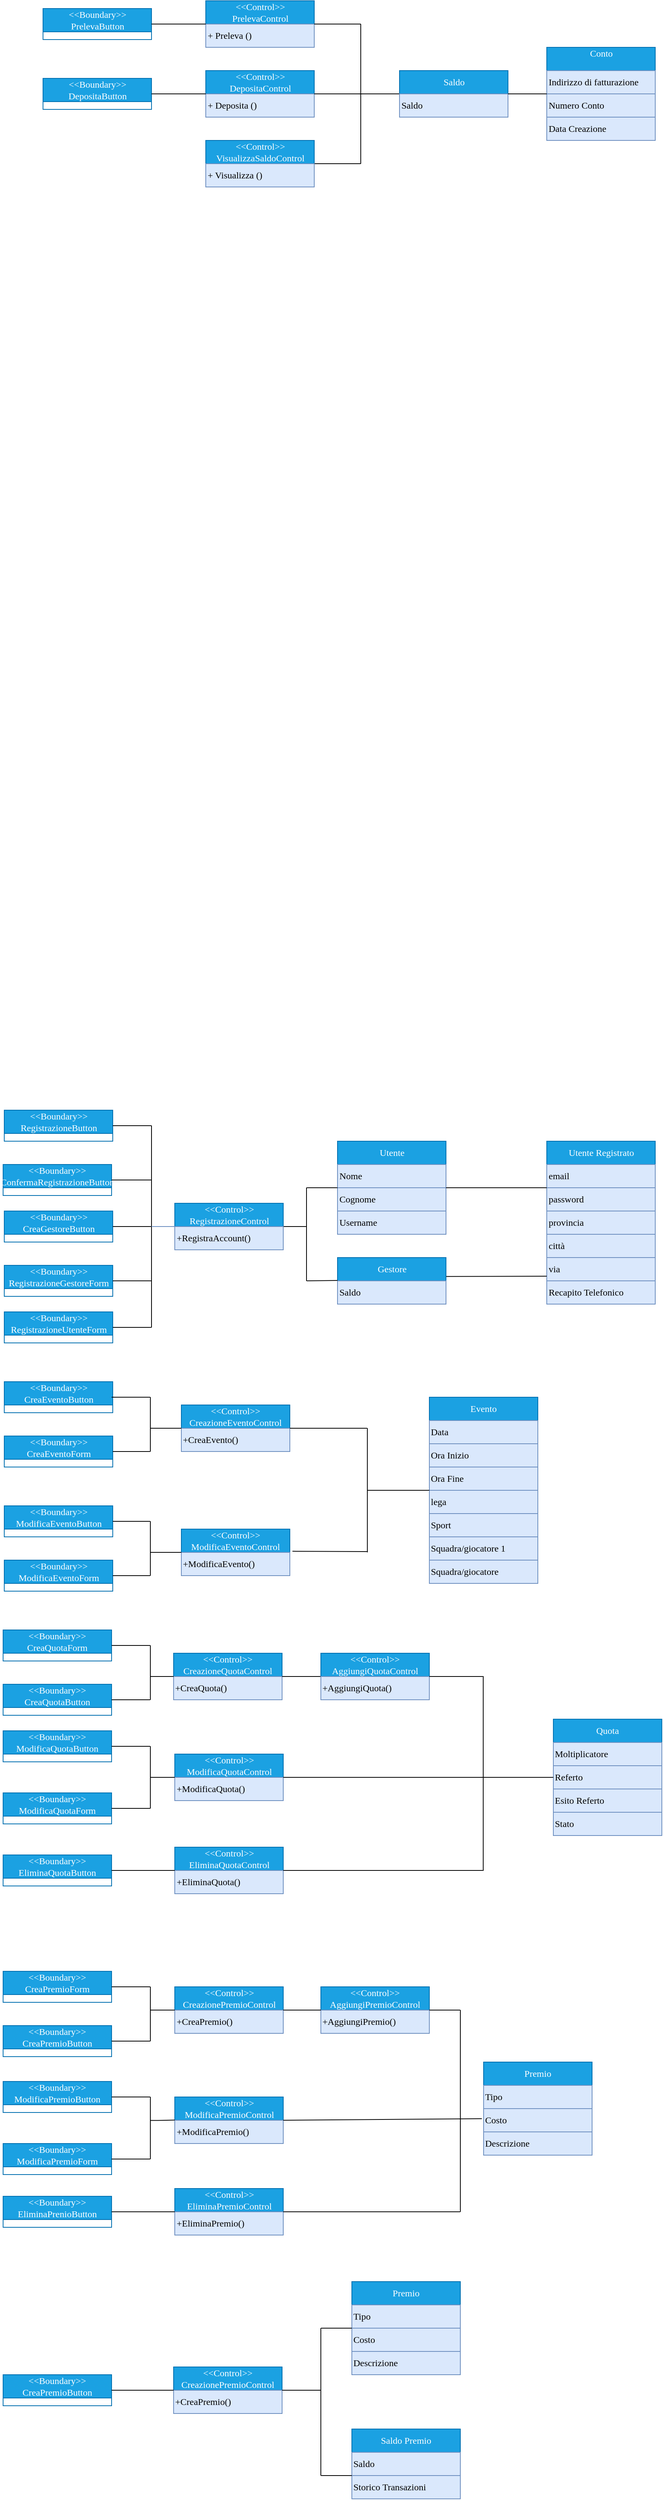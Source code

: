 <mxfile version="24.8.6" pages="3">
  <diagram id="C5RBs43oDa-KdzZeNtuy" name="Page-1">
    <mxGraphModel dx="2326" dy="816" grid="1" gridSize="10" guides="1" tooltips="1" connect="1" arrows="1" fold="1" page="1" pageScale="1" pageWidth="827" pageHeight="1169" math="0" shadow="0">
      <root>
        <mxCell id="WIyWlLk6GJQsqaUBKTNV-0" />
        <mxCell id="WIyWlLk6GJQsqaUBKTNV-1" parent="WIyWlLk6GJQsqaUBKTNV-0" />
        <mxCell id="uDHeOtieZX1u9QHMOAet-0" value="&amp;lt;&amp;lt;Boundary&amp;gt;&amp;gt;&lt;div&gt;PrelevaButton&lt;/div&gt;" style="swimlane;fontStyle=0;childLayout=stackLayout;horizontal=1;startSize=30;horizontalStack=0;resizeParent=1;resizeParentMax=0;resizeLast=0;collapsible=1;marginBottom=0;whiteSpace=wrap;html=1;fontSize=12;verticalAlign=middle;fillColor=#1ba1e2;strokeColor=#006EAF;fontColor=#ffffff;fontFamily=Century Gothic;" parent="WIyWlLk6GJQsqaUBKTNV-1" vertex="1">
          <mxGeometry x="-738.5" y="130" width="140" height="40" as="geometry" />
        </mxCell>
        <mxCell id="uDHeOtieZX1u9QHMOAet-5" value="&amp;lt;&amp;lt;Control&amp;gt;&amp;gt;&lt;div&gt;PrelevaControl&lt;/div&gt;" style="swimlane;fontStyle=0;childLayout=stackLayout;horizontal=1;startSize=30;horizontalStack=0;resizeParent=1;resizeParentMax=0;resizeLast=0;collapsible=1;marginBottom=0;whiteSpace=wrap;html=1;fontSize=12;verticalAlign=middle;fillColor=#1ba1e2;strokeColor=#006EAF;fontColor=#ffffff;fontFamily=Century Gothic;" parent="WIyWlLk6GJQsqaUBKTNV-1" vertex="1">
          <mxGeometry x="-528.5" y="120" width="140" height="60" as="geometry" />
        </mxCell>
        <mxCell id="uDHeOtieZX1u9QHMOAet-10" value="+ Preleva ()" style="text;html=1;align=left;verticalAlign=middle;whiteSpace=wrap;rounded=0;fillColor=#dae8fc;strokeColor=#6c8ebf;fontFamily=Century Gothic;" parent="uDHeOtieZX1u9QHMOAet-5" vertex="1">
          <mxGeometry y="30" width="140" height="30" as="geometry" />
        </mxCell>
        <mxCell id="uDHeOtieZX1u9QHMOAet-6" value="&amp;lt;&amp;lt;Control&amp;gt;&amp;gt;&lt;div&gt;DepositaControl&lt;/div&gt;" style="swimlane;fontStyle=0;childLayout=stackLayout;horizontal=1;startSize=30;horizontalStack=0;resizeParent=1;resizeParentMax=0;resizeLast=0;collapsible=1;marginBottom=0;whiteSpace=wrap;html=1;fontSize=12;verticalAlign=middle;fillColor=#1ba1e2;strokeColor=#006EAF;fontColor=#ffffff;fontFamily=Century Gothic;" parent="WIyWlLk6GJQsqaUBKTNV-1" vertex="1">
          <mxGeometry x="-528.5" y="210" width="140" height="60" as="geometry" />
        </mxCell>
        <mxCell id="uDHeOtieZX1u9QHMOAet-11" value="+ Deposita ()" style="text;html=1;align=left;verticalAlign=middle;whiteSpace=wrap;rounded=0;fillColor=#dae8fc;strokeColor=#6c8ebf;fontFamily=Century Gothic;" parent="uDHeOtieZX1u9QHMOAet-6" vertex="1">
          <mxGeometry y="30" width="140" height="30" as="geometry" />
        </mxCell>
        <mxCell id="uDHeOtieZX1u9QHMOAet-9" value="" style="endArrow=none;html=1;rounded=0;exitX=1;exitY=0.5;exitDx=0;exitDy=0;entryX=0;entryY=0;entryDx=0;entryDy=0;fontFamily=Century Gothic;" parent="WIyWlLk6GJQsqaUBKTNV-1" source="uDHeOtieZX1u9QHMOAet-0" target="uDHeOtieZX1u9QHMOAet-10" edge="1">
          <mxGeometry width="50" height="50" relative="1" as="geometry">
            <mxPoint x="-578.5" y="200" as="sourcePoint" />
            <mxPoint x="-528.5" y="150" as="targetPoint" />
          </mxGeometry>
        </mxCell>
        <mxCell id="uDHeOtieZX1u9QHMOAet-12" value="" style="endArrow=none;html=1;rounded=0;exitX=1;exitY=0;exitDx=0;exitDy=0;fontFamily=Century Gothic;" parent="WIyWlLk6GJQsqaUBKTNV-1" source="uDHeOtieZX1u9QHMOAet-11" edge="1">
          <mxGeometry width="50" height="50" relative="1" as="geometry">
            <mxPoint x="-358.5" y="280" as="sourcePoint" />
            <mxPoint x="-308.5" y="240" as="targetPoint" />
          </mxGeometry>
        </mxCell>
        <mxCell id="uDHeOtieZX1u9QHMOAet-13" value="" style="endArrow=none;html=1;rounded=0;fontFamily=Century Gothic;" parent="WIyWlLk6GJQsqaUBKTNV-1" edge="1">
          <mxGeometry width="50" height="50" relative="1" as="geometry">
            <mxPoint x="-328.5" y="240" as="sourcePoint" />
            <mxPoint x="-328.5" y="330" as="targetPoint" />
          </mxGeometry>
        </mxCell>
        <mxCell id="uDHeOtieZX1u9QHMOAet-14" value="" style="endArrow=none;html=1;rounded=0;exitX=1;exitY=0.5;exitDx=0;exitDy=0;fontFamily=Century Gothic;" parent="WIyWlLk6GJQsqaUBKTNV-1" edge="1">
          <mxGeometry width="50" height="50" relative="1" as="geometry">
            <mxPoint x="-388.5" y="330" as="sourcePoint" />
            <mxPoint x="-328.5" y="330" as="targetPoint" />
          </mxGeometry>
        </mxCell>
        <mxCell id="uDHeOtieZX1u9QHMOAet-15" value="" style="endArrow=none;html=1;rounded=0;exitX=1;exitY=0;exitDx=0;exitDy=0;fontFamily=Century Gothic;" parent="WIyWlLk6GJQsqaUBKTNV-1" source="uDHeOtieZX1u9QHMOAet-10" edge="1">
          <mxGeometry width="50" height="50" relative="1" as="geometry">
            <mxPoint x="-348.5" y="170" as="sourcePoint" />
            <mxPoint x="-328.5" y="150" as="targetPoint" />
          </mxGeometry>
        </mxCell>
        <mxCell id="uDHeOtieZX1u9QHMOAet-16" value="" style="endArrow=none;html=1;rounded=0;fontFamily=Century Gothic;" parent="WIyWlLk6GJQsqaUBKTNV-1" edge="1">
          <mxGeometry width="50" height="50" relative="1" as="geometry">
            <mxPoint x="-328.5" y="240" as="sourcePoint" />
            <mxPoint x="-328.5" y="150" as="targetPoint" />
          </mxGeometry>
        </mxCell>
        <mxCell id="uDHeOtieZX1u9QHMOAet-17" value="" style="endArrow=none;html=1;rounded=0;fontFamily=Century Gothic;" parent="WIyWlLk6GJQsqaUBKTNV-1" edge="1">
          <mxGeometry width="50" height="50" relative="1" as="geometry">
            <mxPoint x="-308.5" y="240" as="sourcePoint" />
            <mxPoint x="-228.5" y="240" as="targetPoint" />
          </mxGeometry>
        </mxCell>
        <mxCell id="uDHeOtieZX1u9QHMOAet-18" value="Saldo" style="swimlane;fontStyle=0;childLayout=stackLayout;horizontal=1;startSize=30;horizontalStack=0;resizeParent=1;resizeParentMax=0;resizeLast=0;collapsible=1;marginBottom=0;whiteSpace=wrap;html=1;fontSize=12;verticalAlign=middle;fillColor=#1ba1e2;strokeColor=#006EAF;fontColor=#ffffff;fontFamily=Century Gothic;" parent="WIyWlLk6GJQsqaUBKTNV-1" vertex="1">
          <mxGeometry x="-278.5" y="210" width="140" height="60" as="geometry" />
        </mxCell>
        <mxCell id="uDHeOtieZX1u9QHMOAet-19" value="Saldo" style="text;html=1;align=left;verticalAlign=middle;whiteSpace=wrap;rounded=0;fillColor=#dae8fc;strokeColor=#6c8ebf;fontFamily=Century Gothic;" parent="uDHeOtieZX1u9QHMOAet-18" vertex="1">
          <mxGeometry y="30" width="140" height="30" as="geometry" />
        </mxCell>
        <mxCell id="uDHeOtieZX1u9QHMOAet-22" value="Conto&lt;div&gt;&lt;br&gt;&lt;/div&gt;" style="swimlane;fontStyle=0;childLayout=stackLayout;horizontal=1;startSize=30;horizontalStack=0;resizeParent=1;resizeParentMax=0;resizeLast=0;collapsible=1;marginBottom=0;whiteSpace=wrap;html=1;fontSize=12;verticalAlign=middle;fillColor=#1ba1e2;strokeColor=#006EAF;fontColor=#ffffff;fontFamily=Century Gothic;" parent="WIyWlLk6GJQsqaUBKTNV-1" vertex="1">
          <mxGeometry x="-88.5" y="180" width="140" height="120" as="geometry" />
        </mxCell>
        <mxCell id="uDHeOtieZX1u9QHMOAet-28" value="Indirizzo di fatturazione" style="text;html=1;align=left;verticalAlign=middle;whiteSpace=wrap;rounded=0;fillColor=#dae8fc;strokeColor=#6c8ebf;fontFamily=Century Gothic;" parent="uDHeOtieZX1u9QHMOAet-22" vertex="1">
          <mxGeometry y="30" width="140" height="30" as="geometry" />
        </mxCell>
        <mxCell id="uDHeOtieZX1u9QHMOAet-34" value="Numero Conto" style="text;html=1;align=left;verticalAlign=middle;whiteSpace=wrap;rounded=0;fillColor=#dae8fc;strokeColor=#6c8ebf;fontFamily=Century Gothic;" parent="uDHeOtieZX1u9QHMOAet-22" vertex="1">
          <mxGeometry y="60" width="140" height="30" as="geometry" />
        </mxCell>
        <mxCell id="uDHeOtieZX1u9QHMOAet-35" value="Data Creazione" style="text;html=1;align=left;verticalAlign=middle;whiteSpace=wrap;rounded=0;fillColor=#dae8fc;strokeColor=#6c8ebf;fontFamily=Century Gothic;" parent="uDHeOtieZX1u9QHMOAet-22" vertex="1">
          <mxGeometry y="90" width="140" height="30" as="geometry" />
        </mxCell>
        <mxCell id="uDHeOtieZX1u9QHMOAet-31" value="" style="endArrow=none;html=1;rounded=0;exitX=1;exitY=0;exitDx=0;exitDy=0;fontFamily=Century Gothic;" parent="WIyWlLk6GJQsqaUBKTNV-1" source="uDHeOtieZX1u9QHMOAet-19" edge="1">
          <mxGeometry width="50" height="50" relative="1" as="geometry">
            <mxPoint x="-128.5" y="250" as="sourcePoint" />
            <mxPoint x="-88.5" y="240" as="targetPoint" />
          </mxGeometry>
        </mxCell>
        <mxCell id="uDHeOtieZX1u9QHMOAet-37" value="&amp;lt;&amp;lt;Boundary&amp;gt;&amp;gt;&lt;div&gt;DepositaButton&lt;/div&gt;" style="swimlane;fontStyle=0;childLayout=stackLayout;horizontal=1;startSize=30;horizontalStack=0;resizeParent=1;resizeParentMax=0;resizeLast=0;collapsible=1;marginBottom=0;whiteSpace=wrap;html=1;fontSize=12;verticalAlign=middle;fillColor=#1ba1e2;strokeColor=#006EAF;fontColor=#ffffff;fontFamily=Century Gothic;" parent="WIyWlLk6GJQsqaUBKTNV-1" vertex="1">
          <mxGeometry x="-738.5" y="220" width="140" height="40" as="geometry" />
        </mxCell>
        <mxCell id="uDHeOtieZX1u9QHMOAet-89" value="&amp;lt;&amp;lt;Boundary&amp;gt;&amp;gt;&lt;div style=&quot;font-size: 12px;&quot;&gt;RegistrazioneButton&lt;/div&gt;" style="swimlane;fontStyle=0;childLayout=stackLayout;horizontal=1;startSize=30;horizontalStack=0;resizeParent=1;resizeParentMax=0;resizeLast=0;collapsible=1;marginBottom=0;whiteSpace=wrap;html=1;fontSize=12;verticalAlign=middle;fillColor=#1ba1e2;strokeColor=#006EAF;fillStyle=auto;fontColor=#ffffff;fontFamily=Century Gothic;" parent="WIyWlLk6GJQsqaUBKTNV-1" vertex="1">
          <mxGeometry x="-788.5" y="1550" width="140" height="40" as="geometry" />
        </mxCell>
        <mxCell id="uDHeOtieZX1u9QHMOAet-91" value="&amp;lt;&amp;lt;Boundary&amp;gt;&amp;gt;&lt;div style=&quot;font-size: 12px;&quot;&gt;ConfermaRegistrazioneButton&lt;/div&gt;" style="swimlane;fontStyle=0;childLayout=stackLayout;horizontal=1;startSize=30;horizontalStack=0;resizeParent=1;resizeParentMax=0;resizeLast=0;collapsible=1;marginBottom=0;whiteSpace=wrap;html=1;fontSize=12;verticalAlign=middle;fillColor=#1ba1e2;strokeColor=#006EAF;fillStyle=auto;fontColor=#ffffff;fontFamily=Century Gothic;" parent="WIyWlLk6GJQsqaUBKTNV-1" vertex="1">
          <mxGeometry x="-790" y="1620" width="140" height="40" as="geometry" />
        </mxCell>
        <mxCell id="uDHeOtieZX1u9QHMOAet-92" value="&amp;lt;&amp;lt;Boundary&amp;gt;&amp;gt;&lt;div style=&quot;font-size: 12px;&quot;&gt;CreaGestoreButton&lt;/div&gt;" style="swimlane;fontStyle=0;childLayout=stackLayout;horizontal=1;startSize=30;horizontalStack=0;resizeParent=1;resizeParentMax=0;resizeLast=0;collapsible=1;marginBottom=0;whiteSpace=wrap;html=1;fontSize=12;verticalAlign=middle;fillColor=#1ba1e2;strokeColor=#006EAF;fillStyle=auto;fontColor=#ffffff;fontFamily=Century Gothic;" parent="WIyWlLk6GJQsqaUBKTNV-1" vertex="1">
          <mxGeometry x="-788.5" y="1680" width="140" height="40" as="geometry" />
        </mxCell>
        <mxCell id="uDHeOtieZX1u9QHMOAet-93" value="&amp;lt;&amp;lt;Boundary&amp;gt;&amp;gt;&lt;div style=&quot;font-size: 12px;&quot;&gt;RegistrazioneGestoreForm&lt;/div&gt;" style="swimlane;fontStyle=0;childLayout=stackLayout;horizontal=1;startSize=30;horizontalStack=0;resizeParent=1;resizeParentMax=0;resizeLast=0;collapsible=1;marginBottom=0;whiteSpace=wrap;html=1;fontSize=12;verticalAlign=middle;fillColor=#1ba1e2;strokeColor=#006EAF;fillStyle=auto;fontColor=#ffffff;fontFamily=Century Gothic;" parent="WIyWlLk6GJQsqaUBKTNV-1" vertex="1">
          <mxGeometry x="-788.5" y="1750" width="140" height="40" as="geometry" />
        </mxCell>
        <mxCell id="uDHeOtieZX1u9QHMOAet-94" value="&amp;lt;&amp;lt;Boundary&amp;gt;&amp;gt;&lt;div style=&quot;font-size: 12px;&quot;&gt;RegistrazioneUtenteForm&lt;/div&gt;" style="swimlane;fontStyle=0;childLayout=stackLayout;horizontal=1;startSize=30;horizontalStack=0;resizeParent=1;resizeParentMax=0;resizeLast=0;collapsible=1;marginBottom=0;whiteSpace=wrap;html=1;fontSize=12;verticalAlign=middle;fillColor=#1ba1e2;strokeColor=#006EAF;fillStyle=auto;fontColor=#ffffff;fontFamily=Century Gothic;" parent="WIyWlLk6GJQsqaUBKTNV-1" vertex="1">
          <mxGeometry x="-788.5" y="1810" width="140" height="40" as="geometry" />
        </mxCell>
        <mxCell id="uDHeOtieZX1u9QHMOAet-97" value="Utente Registrato" style="swimlane;fontStyle=0;childLayout=stackLayout;horizontal=1;startSize=30;horizontalStack=0;resizeParent=1;resizeParentMax=0;resizeLast=0;collapsible=1;marginBottom=0;whiteSpace=wrap;html=1;fontSize=12;verticalAlign=middle;fillColor=#1ba1e2;strokeColor=#006EAF;fontColor=#ffffff;fontFamily=Century Gothic;" parent="WIyWlLk6GJQsqaUBKTNV-1" vertex="1">
          <mxGeometry x="-88.5" y="1590" width="140" height="210" as="geometry" />
        </mxCell>
        <mxCell id="uDHeOtieZX1u9QHMOAet-98" value="email" style="text;html=1;align=left;verticalAlign=middle;whiteSpace=wrap;rounded=0;fillColor=#dae8fc;strokeColor=#6c8ebf;fontFamily=Century Gothic;fontSize=12;" parent="uDHeOtieZX1u9QHMOAet-97" vertex="1">
          <mxGeometry y="30" width="140" height="30" as="geometry" />
        </mxCell>
        <mxCell id="uDHeOtieZX1u9QHMOAet-117" value="password" style="text;html=1;align=left;verticalAlign=middle;whiteSpace=wrap;rounded=0;fillColor=#dae8fc;strokeColor=#6c8ebf;fontFamily=Century Gothic;fontSize=12;" parent="uDHeOtieZX1u9QHMOAet-97" vertex="1">
          <mxGeometry y="60" width="140" height="30" as="geometry" />
        </mxCell>
        <mxCell id="uDHeOtieZX1u9QHMOAet-118" value="provincia" style="text;html=1;align=left;verticalAlign=middle;whiteSpace=wrap;rounded=0;fillColor=#dae8fc;strokeColor=#6c8ebf;fontFamily=Century Gothic;fontSize=12;" parent="uDHeOtieZX1u9QHMOAet-97" vertex="1">
          <mxGeometry y="90" width="140" height="30" as="geometry" />
        </mxCell>
        <mxCell id="uDHeOtieZX1u9QHMOAet-119" value="città" style="text;html=1;align=left;verticalAlign=middle;whiteSpace=wrap;rounded=0;fillColor=#dae8fc;strokeColor=#6c8ebf;fontFamily=Century Gothic;fontSize=12;" parent="uDHeOtieZX1u9QHMOAet-97" vertex="1">
          <mxGeometry y="120" width="140" height="30" as="geometry" />
        </mxCell>
        <mxCell id="uDHeOtieZX1u9QHMOAet-120" value="via" style="text;html=1;align=left;verticalAlign=middle;whiteSpace=wrap;rounded=0;fillColor=#dae8fc;strokeColor=#6c8ebf;fontFamily=Century Gothic;fontSize=12;" parent="uDHeOtieZX1u9QHMOAet-97" vertex="1">
          <mxGeometry y="150" width="140" height="30" as="geometry" />
        </mxCell>
        <mxCell id="uDHeOtieZX1u9QHMOAet-121" value="Recapito Telefonico" style="text;html=1;align=left;verticalAlign=middle;whiteSpace=wrap;rounded=0;fillColor=#dae8fc;strokeColor=#6c8ebf;fontFamily=Century Gothic;fontSize=12;" parent="uDHeOtieZX1u9QHMOAet-97" vertex="1">
          <mxGeometry y="180" width="140" height="30" as="geometry" />
        </mxCell>
        <mxCell id="uDHeOtieZX1u9QHMOAet-101" value="Gestore" style="swimlane;fontStyle=0;childLayout=stackLayout;horizontal=1;startSize=30;horizontalStack=0;resizeParent=1;resizeParentMax=0;resizeLast=0;collapsible=1;marginBottom=0;whiteSpace=wrap;html=1;fontSize=12;verticalAlign=middle;fillColor=#1ba1e2;strokeColor=#006EAF;fontColor=#ffffff;fontFamily=Century Gothic;" parent="WIyWlLk6GJQsqaUBKTNV-1" vertex="1">
          <mxGeometry x="-358.5" y="1740" width="140" height="60" as="geometry" />
        </mxCell>
        <mxCell id="uDHeOtieZX1u9QHMOAet-102" value="Saldo" style="text;html=1;align=left;verticalAlign=middle;whiteSpace=wrap;rounded=0;fillColor=#dae8fc;strokeColor=#6c8ebf;fontFamily=Century Gothic;fontSize=12;" parent="uDHeOtieZX1u9QHMOAet-101" vertex="1">
          <mxGeometry y="30" width="140" height="30" as="geometry" />
        </mxCell>
        <mxCell id="uDHeOtieZX1u9QHMOAet-104" value="" style="endArrow=none;html=1;rounded=0;fontFamily=Century Gothic;fontSize=12;" parent="WIyWlLk6GJQsqaUBKTNV-1" edge="1">
          <mxGeometry width="50" height="50" relative="1" as="geometry">
            <mxPoint x="-398.5" y="1770" as="sourcePoint" />
            <mxPoint x="-358.5" y="1769.5" as="targetPoint" />
          </mxGeometry>
        </mxCell>
        <mxCell id="uDHeOtieZX1u9QHMOAet-105" value="" style="endArrow=none;html=1;rounded=0;fontFamily=Century Gothic;fontSize=12;" parent="WIyWlLk6GJQsqaUBKTNV-1" edge="1">
          <mxGeometry width="50" height="50" relative="1" as="geometry">
            <mxPoint x="-398.5" y="1770" as="sourcePoint" />
            <mxPoint x="-398.5" y="1650" as="targetPoint" />
          </mxGeometry>
        </mxCell>
        <mxCell id="uDHeOtieZX1u9QHMOAet-106" value="" style="endArrow=none;html=1;rounded=0;exitX=1;exitY=0.5;exitDx=0;exitDy=0;fontFamily=Century Gothic;fontSize=12;" parent="WIyWlLk6GJQsqaUBKTNV-1" edge="1">
          <mxGeometry width="50" height="50" relative="1" as="geometry">
            <mxPoint x="-428.5" y="1700" as="sourcePoint" />
            <mxPoint x="-398.5" y="1700" as="targetPoint" />
          </mxGeometry>
        </mxCell>
        <mxCell id="uDHeOtieZX1u9QHMOAet-108" value="" style="endArrow=none;html=1;rounded=0;exitX=1;exitY=0.5;exitDx=0;exitDy=0;fontFamily=Century Gothic;fontSize=12;" parent="WIyWlLk6GJQsqaUBKTNV-1" source="uDHeOtieZX1u9QHMOAet-91" edge="1">
          <mxGeometry width="50" height="50" relative="1" as="geometry">
            <mxPoint x="-598.5" y="1640" as="sourcePoint" />
            <mxPoint x="-598.5" y="1640" as="targetPoint" />
          </mxGeometry>
        </mxCell>
        <mxCell id="uDHeOtieZX1u9QHMOAet-109" value="" style="endArrow=none;html=1;rounded=0;exitX=1;exitY=0.5;exitDx=0;exitDy=0;fontFamily=Century Gothic;fontSize=12;" parent="WIyWlLk6GJQsqaUBKTNV-1" source="uDHeOtieZX1u9QHMOAet-92" edge="1">
          <mxGeometry width="50" height="50" relative="1" as="geometry">
            <mxPoint x="-628.5" y="1720" as="sourcePoint" />
            <mxPoint x="-598.5" y="1700" as="targetPoint" />
          </mxGeometry>
        </mxCell>
        <mxCell id="uDHeOtieZX1u9QHMOAet-110" value="" style="endArrow=none;html=1;rounded=0;fontFamily=Century Gothic;fontSize=12;" parent="WIyWlLk6GJQsqaUBKTNV-1" edge="1">
          <mxGeometry width="50" height="50" relative="1" as="geometry">
            <mxPoint x="-598.5" y="1570" as="sourcePoint" />
            <mxPoint x="-598.5" y="1830" as="targetPoint" />
          </mxGeometry>
        </mxCell>
        <mxCell id="uDHeOtieZX1u9QHMOAet-111" value="" style="endArrow=none;html=1;rounded=0;exitX=1;exitY=0.5;exitDx=0;exitDy=0;fontFamily=Century Gothic;fontSize=12;" parent="WIyWlLk6GJQsqaUBKTNV-1" source="uDHeOtieZX1u9QHMOAet-93" edge="1">
          <mxGeometry width="50" height="50" relative="1" as="geometry">
            <mxPoint x="-628.5" y="1810" as="sourcePoint" />
            <mxPoint x="-598.5" y="1770" as="targetPoint" />
          </mxGeometry>
        </mxCell>
        <mxCell id="uDHeOtieZX1u9QHMOAet-112" value="" style="endArrow=none;html=1;rounded=0;exitX=1;exitY=0.5;exitDx=0;exitDy=0;fontFamily=Century Gothic;fontSize=12;" parent="WIyWlLk6GJQsqaUBKTNV-1" source="uDHeOtieZX1u9QHMOAet-94" edge="1">
          <mxGeometry width="50" height="50" relative="1" as="geometry">
            <mxPoint x="-538.5" y="1890" as="sourcePoint" />
            <mxPoint x="-598.5" y="1830" as="targetPoint" />
          </mxGeometry>
        </mxCell>
        <mxCell id="uDHeOtieZX1u9QHMOAet-113" value="" style="endArrow=none;html=1;rounded=0;entryX=0;entryY=0.5;entryDx=0;entryDy=0;fillColor=#dae8fc;strokeColor=#6c8ebf;fontFamily=Century Gothic;fontSize=12;" parent="WIyWlLk6GJQsqaUBKTNV-1" edge="1">
          <mxGeometry width="50" height="50" relative="1" as="geometry">
            <mxPoint x="-598.5" y="1700" as="sourcePoint" />
            <mxPoint x="-568.5" y="1700" as="targetPoint" />
          </mxGeometry>
        </mxCell>
        <mxCell id="uDHeOtieZX1u9QHMOAet-116" value="" style="endArrow=none;html=1;rounded=0;exitX=1;exitY=0.5;exitDx=0;exitDy=0;entryX=0;entryY=0.5;entryDx=0;entryDy=0;fontFamily=Century Gothic;" parent="WIyWlLk6GJQsqaUBKTNV-1" source="uDHeOtieZX1u9QHMOAet-37" target="uDHeOtieZX1u9QHMOAet-6" edge="1">
          <mxGeometry width="50" height="50" relative="1" as="geometry">
            <mxPoint x="-578.5" y="270" as="sourcePoint" />
            <mxPoint x="-528.5" y="220" as="targetPoint" />
          </mxGeometry>
        </mxCell>
        <mxCell id="uDHeOtieZX1u9QHMOAet-126" value="&amp;lt;&amp;lt;Control&amp;gt;&amp;gt;&lt;div&gt;VisualizzaSaldoControl&lt;/div&gt;" style="swimlane;fontStyle=0;childLayout=stackLayout;horizontal=1;startSize=30;horizontalStack=0;resizeParent=1;resizeParentMax=0;resizeLast=0;collapsible=1;marginBottom=0;whiteSpace=wrap;html=1;fontSize=12;verticalAlign=middle;fillColor=#1ba1e2;strokeColor=#006EAF;fontColor=#ffffff;fontFamily=Century Gothic;" parent="WIyWlLk6GJQsqaUBKTNV-1" vertex="1">
          <mxGeometry x="-528.5" y="300" width="140" height="60" as="geometry" />
        </mxCell>
        <mxCell id="uDHeOtieZX1u9QHMOAet-127" value="+ Visualizza ()" style="text;html=1;align=left;verticalAlign=middle;whiteSpace=wrap;rounded=0;fillColor=#dae8fc;strokeColor=#6c8ebf;fontFamily=Century Gothic;" parent="uDHeOtieZX1u9QHMOAet-126" vertex="1">
          <mxGeometry y="30" width="140" height="30" as="geometry" />
        </mxCell>
        <mxCell id="uDHeOtieZX1u9QHMOAet-159" value="Utente" style="swimlane;fontStyle=0;childLayout=stackLayout;horizontal=1;startSize=30;horizontalStack=0;resizeParent=1;resizeParentMax=0;resizeLast=0;collapsible=1;marginBottom=0;whiteSpace=wrap;html=1;fontSize=12;verticalAlign=middle;fillColor=#1ba1e2;strokeColor=#006EAF;fontColor=#ffffff;fontFamily=Century Gothic;" parent="WIyWlLk6GJQsqaUBKTNV-1" vertex="1">
          <mxGeometry x="-358.5" y="1590" width="140" height="120" as="geometry" />
        </mxCell>
        <mxCell id="uDHeOtieZX1u9QHMOAet-160" value="Nome" style="text;html=1;align=left;verticalAlign=middle;whiteSpace=wrap;rounded=0;fillColor=#dae8fc;strokeColor=#6c8ebf;fontFamily=Century Gothic;fontSize=12;" parent="uDHeOtieZX1u9QHMOAet-159" vertex="1">
          <mxGeometry y="30" width="140" height="30" as="geometry" />
        </mxCell>
        <mxCell id="uDHeOtieZX1u9QHMOAet-168" value="Cognome" style="text;html=1;align=left;verticalAlign=middle;whiteSpace=wrap;rounded=0;fillColor=#dae8fc;strokeColor=#6c8ebf;fontFamily=Century Gothic;fontSize=12;" parent="uDHeOtieZX1u9QHMOAet-159" vertex="1">
          <mxGeometry y="60" width="140" height="30" as="geometry" />
        </mxCell>
        <mxCell id="uDHeOtieZX1u9QHMOAet-169" value="Username" style="text;html=1;align=left;verticalAlign=middle;whiteSpace=wrap;rounded=0;fillColor=#dae8fc;strokeColor=#6c8ebf;fontFamily=Century Gothic;fontSize=12;" parent="uDHeOtieZX1u9QHMOAet-159" vertex="1">
          <mxGeometry y="90" width="140" height="30" as="geometry" />
        </mxCell>
        <mxCell id="uDHeOtieZX1u9QHMOAet-162" value="" style="endArrow=none;html=1;rounded=0;entryX=0;entryY=0.5;entryDx=0;entryDy=0;fontFamily=Century Gothic;fontSize=12;" parent="WIyWlLk6GJQsqaUBKTNV-1" target="uDHeOtieZX1u9QHMOAet-159" edge="1">
          <mxGeometry width="50" height="50" relative="1" as="geometry">
            <mxPoint x="-398.5" y="1650" as="sourcePoint" />
            <mxPoint x="-388.5" y="1620" as="targetPoint" />
          </mxGeometry>
        </mxCell>
        <mxCell id="uDHeOtieZX1u9QHMOAet-170" value="" style="endArrow=none;html=1;rounded=0;exitX=1.002;exitY=0.406;exitDx=0;exitDy=0;exitPerimeter=0;fontFamily=Century Gothic;fontSize=12;" parent="WIyWlLk6GJQsqaUBKTNV-1" source="uDHeOtieZX1u9QHMOAet-101" edge="1">
          <mxGeometry width="50" height="50" relative="1" as="geometry">
            <mxPoint x="-218.5" y="1776.25" as="sourcePoint" />
            <mxPoint x="-88.5" y="1764" as="targetPoint" />
          </mxGeometry>
        </mxCell>
        <mxCell id="uDHeOtieZX1u9QHMOAet-172" value="" style="endArrow=none;html=1;rounded=0;exitX=1;exitY=0;exitDx=0;exitDy=0;entryX=0;entryY=0;entryDx=0;entryDy=0;fontFamily=Century Gothic;fontSize=12;" parent="WIyWlLk6GJQsqaUBKTNV-1" source="uDHeOtieZX1u9QHMOAet-168" target="uDHeOtieZX1u9QHMOAet-117" edge="1">
          <mxGeometry width="50" height="50" relative="1" as="geometry">
            <mxPoint x="-218.5" y="1654.37" as="sourcePoint" />
            <mxPoint x="-88.78" y="1645.63" as="targetPoint" />
          </mxGeometry>
        </mxCell>
        <mxCell id="uDHeOtieZX1u9QHMOAet-174" value="&amp;lt;&amp;lt;Control&amp;gt;&amp;gt;&lt;div style=&quot;font-size: 12px;&quot;&gt;RegistrazioneControl&lt;/div&gt;" style="swimlane;fontStyle=0;childLayout=stackLayout;horizontal=1;startSize=30;horizontalStack=0;resizeParent=1;resizeParentMax=0;resizeLast=0;collapsible=1;marginBottom=0;whiteSpace=wrap;html=1;fontSize=12;verticalAlign=middle;fillColor=#1ba1e2;strokeColor=#006EAF;fontColor=#ffffff;fontFamily=Century Gothic;" parent="WIyWlLk6GJQsqaUBKTNV-1" vertex="1">
          <mxGeometry x="-568.5" y="1670" width="140" height="60" as="geometry" />
        </mxCell>
        <mxCell id="uDHeOtieZX1u9QHMOAet-175" value="+RegistraAccount()" style="text;html=1;align=left;verticalAlign=middle;whiteSpace=wrap;rounded=0;fillColor=#dae8fc;strokeColor=#6c8ebf;fontFamily=Century Gothic;fontSize=12;" parent="uDHeOtieZX1u9QHMOAet-174" vertex="1">
          <mxGeometry y="30" width="140" height="30" as="geometry" />
        </mxCell>
        <mxCell id="uDHeOtieZX1u9QHMOAet-177" value="" style="endArrow=none;html=1;rounded=0;exitX=1;exitY=0.5;exitDx=0;exitDy=0;fontFamily=Century Gothic;fontSize=12;" parent="WIyWlLk6GJQsqaUBKTNV-1" source="uDHeOtieZX1u9QHMOAet-89" edge="1">
          <mxGeometry width="50" height="50" relative="1" as="geometry">
            <mxPoint x="-568.5" y="1550" as="sourcePoint" />
            <mxPoint x="-598.5" y="1570" as="targetPoint" />
          </mxGeometry>
        </mxCell>
        <mxCell id="uDHeOtieZX1u9QHMOAet-246" value="&amp;lt;&amp;lt;Boundary&amp;gt;&amp;gt;&lt;div style=&quot;font-size: 12px;&quot;&gt;CreaEventoButton&lt;/div&gt;" style="swimlane;fontStyle=0;childLayout=stackLayout;horizontal=1;startSize=30;horizontalStack=0;resizeParent=1;resizeParentMax=0;resizeLast=0;collapsible=1;marginBottom=0;whiteSpace=wrap;html=1;fontSize=12;verticalAlign=middle;fillColor=#1ba1e2;strokeColor=#006EAF;fillStyle=auto;fontColor=#ffffff;fontFamily=Century Gothic;" parent="WIyWlLk6GJQsqaUBKTNV-1" vertex="1">
          <mxGeometry x="-788.5" y="1900" width="140" height="40" as="geometry" />
        </mxCell>
        <mxCell id="uDHeOtieZX1u9QHMOAet-247" value="&amp;lt;&amp;lt;Boundary&amp;gt;&amp;gt;&lt;div style=&quot;font-size: 12px;&quot;&gt;ModificaEventoButton&lt;/div&gt;" style="swimlane;fontStyle=0;childLayout=stackLayout;horizontal=1;startSize=30;horizontalStack=0;resizeParent=1;resizeParentMax=0;resizeLast=0;collapsible=1;marginBottom=0;whiteSpace=wrap;html=1;fontSize=12;verticalAlign=middle;fillColor=#1ba1e2;strokeColor=#006EAF;fillStyle=auto;fontColor=#ffffff;fontFamily=Century Gothic;" parent="WIyWlLk6GJQsqaUBKTNV-1" vertex="1">
          <mxGeometry x="-788.5" y="2060" width="140" height="40" as="geometry" />
        </mxCell>
        <mxCell id="uDHeOtieZX1u9QHMOAet-248" value="&amp;lt;&amp;lt;Boundary&amp;gt;&amp;gt;&lt;div style=&quot;font-size: 12px;&quot;&gt;CreaQuotaForm&lt;/div&gt;" style="swimlane;fontStyle=0;childLayout=stackLayout;horizontal=1;startSize=30;horizontalStack=0;resizeParent=1;resizeParentMax=0;resizeLast=0;collapsible=1;marginBottom=0;whiteSpace=wrap;html=1;fontSize=12;verticalAlign=middle;fillColor=#1ba1e2;strokeColor=#006EAF;fillStyle=auto;fontColor=#ffffff;fontFamily=Century Gothic;" parent="WIyWlLk6GJQsqaUBKTNV-1" vertex="1">
          <mxGeometry x="-790" y="2220" width="140" height="40" as="geometry" />
        </mxCell>
        <mxCell id="uDHeOtieZX1u9QHMOAet-249" value="&amp;lt;&amp;lt;Boundary&amp;gt;&amp;gt;&lt;div style=&quot;font-size: 12px;&quot;&gt;CreaEventoForm&lt;/div&gt;" style="swimlane;fontStyle=0;childLayout=stackLayout;horizontal=1;startSize=30;horizontalStack=0;resizeParent=1;resizeParentMax=0;resizeLast=0;collapsible=1;marginBottom=0;whiteSpace=wrap;html=1;fontSize=12;verticalAlign=middle;fillColor=#1ba1e2;strokeColor=#006EAF;fillStyle=auto;fontColor=#ffffff;fontFamily=Century Gothic;" parent="WIyWlLk6GJQsqaUBKTNV-1" vertex="1">
          <mxGeometry x="-788.5" y="1970" width="140" height="40" as="geometry" />
        </mxCell>
        <mxCell id="uDHeOtieZX1u9QHMOAet-250" value="&amp;lt;&amp;lt;Boundary&amp;gt;&amp;gt;&lt;div style=&quot;font-size: 12px;&quot;&gt;ModificaEventoForm&lt;/div&gt;" style="swimlane;fontStyle=0;childLayout=stackLayout;horizontal=1;startSize=30;horizontalStack=0;resizeParent=1;resizeParentMax=0;resizeLast=0;collapsible=1;marginBottom=0;whiteSpace=wrap;html=1;fontSize=12;verticalAlign=middle;fillColor=#1ba1e2;strokeColor=#006EAF;fillStyle=auto;fontColor=#ffffff;fontFamily=Century Gothic;" parent="WIyWlLk6GJQsqaUBKTNV-1" vertex="1">
          <mxGeometry x="-788.5" y="2130" width="140" height="40" as="geometry" />
        </mxCell>
        <mxCell id="uDHeOtieZX1u9QHMOAet-262" value="" style="endArrow=none;html=1;rounded=0;fontFamily=Century Gothic;fontSize=12;" parent="uDHeOtieZX1u9QHMOAet-250" edge="1">
          <mxGeometry width="50" height="50" relative="1" as="geometry">
            <mxPoint x="188.5" y="20" as="sourcePoint" />
            <mxPoint x="188.5" y="-50" as="targetPoint" />
            <Array as="points">
              <mxPoint x="188.5" y="-10" />
            </Array>
          </mxGeometry>
        </mxCell>
        <mxCell id="uDHeOtieZX1u9QHMOAet-252" value="&amp;lt;&amp;lt;Control&amp;gt;&amp;gt;&lt;div style=&quot;font-size: 12px;&quot;&gt;CreazioneEventoControl&lt;/div&gt;" style="swimlane;fontStyle=0;childLayout=stackLayout;horizontal=1;startSize=30;horizontalStack=0;resizeParent=1;resizeParentMax=0;resizeLast=0;collapsible=1;marginBottom=0;whiteSpace=wrap;html=1;fontSize=12;verticalAlign=middle;fillColor=#1ba1e2;strokeColor=#006EAF;fontColor=#ffffff;fontFamily=Century Gothic;" parent="WIyWlLk6GJQsqaUBKTNV-1" vertex="1">
          <mxGeometry x="-560" y="1930" width="140" height="60" as="geometry" />
        </mxCell>
        <mxCell id="uDHeOtieZX1u9QHMOAet-253" value="+CreaEvento()" style="text;html=1;align=left;verticalAlign=middle;whiteSpace=wrap;rounded=0;fillColor=#dae8fc;strokeColor=#6c8ebf;fontFamily=Century Gothic;fontSize=12;" parent="uDHeOtieZX1u9QHMOAet-252" vertex="1">
          <mxGeometry y="30" width="140" height="30" as="geometry" />
        </mxCell>
        <mxCell id="uDHeOtieZX1u9QHMOAet-254" value="&amp;lt;&amp;lt;Control&amp;gt;&amp;gt;&lt;div style=&quot;font-size: 12px;&quot;&gt;ModificaEventoControl&lt;/div&gt;" style="swimlane;fontStyle=0;childLayout=stackLayout;horizontal=1;startSize=30;horizontalStack=0;resizeParent=1;resizeParentMax=0;resizeLast=0;collapsible=1;marginBottom=0;whiteSpace=wrap;html=1;fontSize=12;verticalAlign=middle;fillColor=#1ba1e2;strokeColor=#006EAF;fontColor=#ffffff;fontFamily=Century Gothic;" parent="WIyWlLk6GJQsqaUBKTNV-1" vertex="1">
          <mxGeometry x="-560" y="2090" width="140" height="60" as="geometry" />
        </mxCell>
        <mxCell id="uDHeOtieZX1u9QHMOAet-255" value="+ModificaEvento()" style="text;html=1;align=left;verticalAlign=middle;whiteSpace=wrap;rounded=0;fillColor=#dae8fc;strokeColor=#6c8ebf;fontFamily=Century Gothic;fontSize=12;" parent="uDHeOtieZX1u9QHMOAet-254" vertex="1">
          <mxGeometry y="30" width="140" height="30" as="geometry" />
        </mxCell>
        <mxCell id="uDHeOtieZX1u9QHMOAet-256" value="" style="endArrow=none;html=1;rounded=0;fontFamily=Century Gothic;fontSize=12;" parent="WIyWlLk6GJQsqaUBKTNV-1" edge="1">
          <mxGeometry width="50" height="50" relative="1" as="geometry">
            <mxPoint x="-650" y="1920" as="sourcePoint" />
            <mxPoint x="-600" y="1920" as="targetPoint" />
          </mxGeometry>
        </mxCell>
        <mxCell id="uDHeOtieZX1u9QHMOAet-257" value="" style="endArrow=none;html=1;rounded=0;exitX=1;exitY=0.5;exitDx=0;exitDy=0;fontFamily=Century Gothic;fontSize=12;" parent="WIyWlLk6GJQsqaUBKTNV-1" source="uDHeOtieZX1u9QHMOAet-249" edge="1">
          <mxGeometry width="50" height="50" relative="1" as="geometry">
            <mxPoint x="-620" y="2030" as="sourcePoint" />
            <mxPoint x="-600" y="1990" as="targetPoint" />
          </mxGeometry>
        </mxCell>
        <mxCell id="uDHeOtieZX1u9QHMOAet-258" value="" style="endArrow=none;html=1;rounded=0;fontFamily=Century Gothic;fontSize=12;" parent="WIyWlLk6GJQsqaUBKTNV-1" edge="1">
          <mxGeometry width="50" height="50" relative="1" as="geometry">
            <mxPoint x="-600" y="1990" as="sourcePoint" />
            <mxPoint x="-600" y="1920" as="targetPoint" />
          </mxGeometry>
        </mxCell>
        <mxCell id="uDHeOtieZX1u9QHMOAet-259" value="" style="endArrow=none;html=1;rounded=0;entryX=0;entryY=0;entryDx=0;entryDy=0;fontFamily=Century Gothic;fontSize=12;" parent="WIyWlLk6GJQsqaUBKTNV-1" edge="1">
          <mxGeometry width="50" height="50" relative="1" as="geometry">
            <mxPoint x="-600" y="1960" as="sourcePoint" />
            <mxPoint x="-560" y="1960" as="targetPoint" />
          </mxGeometry>
        </mxCell>
        <mxCell id="uDHeOtieZX1u9QHMOAet-260" value="" style="endArrow=none;html=1;rounded=0;exitX=1;exitY=0.5;exitDx=0;exitDy=0;fontFamily=Century Gothic;fontSize=12;" parent="WIyWlLk6GJQsqaUBKTNV-1" source="uDHeOtieZX1u9QHMOAet-247" edge="1">
          <mxGeometry width="50" height="50" relative="1" as="geometry">
            <mxPoint x="-620" y="2120" as="sourcePoint" />
            <mxPoint x="-600" y="2080" as="targetPoint" />
          </mxGeometry>
        </mxCell>
        <mxCell id="uDHeOtieZX1u9QHMOAet-261" value="" style="endArrow=none;html=1;rounded=0;exitX=1;exitY=0.5;exitDx=0;exitDy=0;fontFamily=Century Gothic;fontSize=12;" parent="WIyWlLk6GJQsqaUBKTNV-1" source="uDHeOtieZX1u9QHMOAet-250" edge="1">
          <mxGeometry width="50" height="50" relative="1" as="geometry">
            <mxPoint x="-570" y="2260" as="sourcePoint" />
            <mxPoint x="-600" y="2150" as="targetPoint" />
          </mxGeometry>
        </mxCell>
        <mxCell id="uDHeOtieZX1u9QHMOAet-263" value="" style="endArrow=none;html=1;rounded=0;entryX=0;entryY=0;entryDx=0;entryDy=0;fontFamily=Century Gothic;fontSize=12;" parent="WIyWlLk6GJQsqaUBKTNV-1" target="uDHeOtieZX1u9QHMOAet-255" edge="1">
          <mxGeometry width="50" height="50" relative="1" as="geometry">
            <mxPoint x="-600" y="2120" as="sourcePoint" />
            <mxPoint x="-570" y="2120" as="targetPoint" />
          </mxGeometry>
        </mxCell>
        <mxCell id="uDHeOtieZX1u9QHMOAet-264" value="" style="endArrow=none;html=1;rounded=0;exitX=1.024;exitY=-0.048;exitDx=0;exitDy=0;exitPerimeter=0;fontFamily=Century Gothic;fontSize=12;" parent="WIyWlLk6GJQsqaUBKTNV-1" source="uDHeOtieZX1u9QHMOAet-255" edge="1">
          <mxGeometry width="50" height="50" relative="1" as="geometry">
            <mxPoint x="-340" y="2100" as="sourcePoint" />
            <mxPoint x="-320" y="2119" as="targetPoint" />
          </mxGeometry>
        </mxCell>
        <mxCell id="uDHeOtieZX1u9QHMOAet-265" value="" style="endArrow=none;html=1;rounded=0;exitX=1;exitY=0;exitDx=0;exitDy=0;fontFamily=Century Gothic;fontSize=12;" parent="WIyWlLk6GJQsqaUBKTNV-1" source="uDHeOtieZX1u9QHMOAet-253" edge="1">
          <mxGeometry width="50" height="50" relative="1" as="geometry">
            <mxPoint x="-400" y="1990" as="sourcePoint" />
            <mxPoint x="-320" y="1960" as="targetPoint" />
          </mxGeometry>
        </mxCell>
        <mxCell id="uDHeOtieZX1u9QHMOAet-266" value="Evento" style="swimlane;fontStyle=0;childLayout=stackLayout;horizontal=1;startSize=30;horizontalStack=0;resizeParent=1;resizeParentMax=0;resizeLast=0;collapsible=1;marginBottom=0;whiteSpace=wrap;html=1;fontSize=12;verticalAlign=middle;fillColor=#1ba1e2;strokeColor=#006EAF;fontColor=#ffffff;fontFamily=Century Gothic;" parent="WIyWlLk6GJQsqaUBKTNV-1" vertex="1">
          <mxGeometry x="-240" y="1920" width="140" height="240" as="geometry" />
        </mxCell>
        <mxCell id="uDHeOtieZX1u9QHMOAet-267" value="Data&amp;nbsp;" style="text;html=1;align=left;verticalAlign=middle;whiteSpace=wrap;rounded=0;fillColor=#dae8fc;strokeColor=#6c8ebf;fontFamily=Century Gothic;fontSize=12;" parent="uDHeOtieZX1u9QHMOAet-266" vertex="1">
          <mxGeometry y="30" width="140" height="30" as="geometry" />
        </mxCell>
        <mxCell id="uDHeOtieZX1u9QHMOAet-268" value="Ora Inizio" style="text;html=1;align=left;verticalAlign=middle;whiteSpace=wrap;rounded=0;fillColor=#dae8fc;strokeColor=#6c8ebf;fontFamily=Century Gothic;fontSize=12;" parent="uDHeOtieZX1u9QHMOAet-266" vertex="1">
          <mxGeometry y="60" width="140" height="30" as="geometry" />
        </mxCell>
        <mxCell id="uDHeOtieZX1u9QHMOAet-269" value="Ora Fine" style="text;html=1;align=left;verticalAlign=middle;whiteSpace=wrap;rounded=0;fillColor=#dae8fc;strokeColor=#6c8ebf;fontFamily=Century Gothic;fontSize=12;" parent="uDHeOtieZX1u9QHMOAet-266" vertex="1">
          <mxGeometry y="90" width="140" height="30" as="geometry" />
        </mxCell>
        <mxCell id="uDHeOtieZX1u9QHMOAet-270" value="lega" style="text;html=1;align=left;verticalAlign=middle;whiteSpace=wrap;rounded=0;fillColor=#dae8fc;strokeColor=#6c8ebf;fontFamily=Century Gothic;fontSize=12;" parent="uDHeOtieZX1u9QHMOAet-266" vertex="1">
          <mxGeometry y="120" width="140" height="30" as="geometry" />
        </mxCell>
        <mxCell id="uDHeOtieZX1u9QHMOAet-271" value="Sport" style="text;html=1;align=left;verticalAlign=middle;whiteSpace=wrap;rounded=0;fillColor=#dae8fc;strokeColor=#6c8ebf;fontFamily=Century Gothic;fontSize=12;" parent="uDHeOtieZX1u9QHMOAet-266" vertex="1">
          <mxGeometry y="150" width="140" height="30" as="geometry" />
        </mxCell>
        <mxCell id="uDHeOtieZX1u9QHMOAet-272" value="Squadra/giocatore 1" style="text;html=1;align=left;verticalAlign=middle;whiteSpace=wrap;rounded=0;fillColor=#dae8fc;strokeColor=#6c8ebf;fontFamily=Century Gothic;fontSize=12;" parent="uDHeOtieZX1u9QHMOAet-266" vertex="1">
          <mxGeometry y="180" width="140" height="30" as="geometry" />
        </mxCell>
        <mxCell id="uDHeOtieZX1u9QHMOAet-273" value="Squadra/giocatore&amp;nbsp;" style="text;html=1;align=left;verticalAlign=middle;whiteSpace=wrap;rounded=0;fillColor=#dae8fc;strokeColor=#6c8ebf;fontFamily=Century Gothic;fontSize=12;" parent="uDHeOtieZX1u9QHMOAet-266" vertex="1">
          <mxGeometry y="210" width="140" height="30" as="geometry" />
        </mxCell>
        <mxCell id="uDHeOtieZX1u9QHMOAet-274" value="" style="endArrow=none;html=1;rounded=0;fontFamily=Century Gothic;fontSize=12;" parent="WIyWlLk6GJQsqaUBKTNV-1" edge="1">
          <mxGeometry width="50" height="50" relative="1" as="geometry">
            <mxPoint x="-320" y="2120" as="sourcePoint" />
            <mxPoint x="-320" y="1960" as="targetPoint" />
          </mxGeometry>
        </mxCell>
        <mxCell id="uDHeOtieZX1u9QHMOAet-285" value="" style="endArrow=none;html=1;rounded=0;entryX=0;entryY=0;entryDx=0;entryDy=0;fontFamily=Century Gothic;fontSize=12;" parent="WIyWlLk6GJQsqaUBKTNV-1" target="uDHeOtieZX1u9QHMOAet-270" edge="1">
          <mxGeometry width="50" height="50" relative="1" as="geometry">
            <mxPoint x="-320" y="2040" as="sourcePoint" />
            <mxPoint x="-250" y="2030" as="targetPoint" />
          </mxGeometry>
        </mxCell>
        <mxCell id="uDHeOtieZX1u9QHMOAet-286" value="&amp;lt;&amp;lt;Boundary&amp;gt;&amp;gt;&lt;div style=&quot;font-size: 12px;&quot;&gt;CreaQuotaButton&lt;/div&gt;" style="swimlane;fontStyle=0;childLayout=stackLayout;horizontal=1;startSize=30;horizontalStack=0;resizeParent=1;resizeParentMax=0;resizeLast=0;collapsible=1;marginBottom=0;whiteSpace=wrap;html=1;fontSize=12;verticalAlign=middle;fillColor=#1ba1e2;strokeColor=#006EAF;fillStyle=auto;fontColor=#ffffff;fontFamily=Century Gothic;" parent="WIyWlLk6GJQsqaUBKTNV-1" vertex="1">
          <mxGeometry x="-790" y="2290" width="140" height="40" as="geometry" />
        </mxCell>
        <mxCell id="uDHeOtieZX1u9QHMOAet-287" value="&amp;lt;&amp;lt;Boundary&amp;gt;&amp;gt;&lt;div style=&quot;font-size: 12px;&quot;&gt;ModificaQuotaButton&lt;/div&gt;" style="swimlane;fontStyle=0;childLayout=stackLayout;horizontal=1;startSize=30;horizontalStack=0;resizeParent=1;resizeParentMax=0;resizeLast=0;collapsible=1;marginBottom=0;whiteSpace=wrap;html=1;fontSize=12;verticalAlign=middle;fillColor=#1ba1e2;strokeColor=#006EAF;fillStyle=auto;fontColor=#ffffff;fontFamily=Century Gothic;" parent="WIyWlLk6GJQsqaUBKTNV-1" vertex="1">
          <mxGeometry x="-790" y="2350" width="140" height="40" as="geometry" />
        </mxCell>
        <mxCell id="uDHeOtieZX1u9QHMOAet-288" value="&amp;lt;&amp;lt;Boundary&amp;gt;&amp;gt;&lt;div style=&quot;font-size: 12px;&quot;&gt;ModificaQuotaForm&lt;/div&gt;" style="swimlane;fontStyle=0;childLayout=stackLayout;horizontal=1;startSize=30;horizontalStack=0;resizeParent=1;resizeParentMax=0;resizeLast=0;collapsible=1;marginBottom=0;whiteSpace=wrap;html=1;fontSize=12;verticalAlign=middle;fillColor=#1ba1e2;strokeColor=#006EAF;fillStyle=auto;fontColor=#ffffff;fontFamily=Century Gothic;" parent="WIyWlLk6GJQsqaUBKTNV-1" vertex="1">
          <mxGeometry x="-790" y="2430" width="140" height="40" as="geometry" />
        </mxCell>
        <mxCell id="uDHeOtieZX1u9QHMOAet-289" value="&amp;lt;&amp;lt;Boundary&amp;gt;&amp;gt;&lt;div style=&quot;font-size: 12px;&quot;&gt;EliminaQuotaButton&lt;/div&gt;" style="swimlane;fontStyle=0;childLayout=stackLayout;horizontal=1;startSize=30;horizontalStack=0;resizeParent=1;resizeParentMax=0;resizeLast=0;collapsible=1;marginBottom=0;whiteSpace=wrap;html=1;fontSize=12;verticalAlign=middle;fillColor=#1ba1e2;strokeColor=#006EAF;fillStyle=auto;fontColor=#ffffff;fontFamily=Century Gothic;" parent="WIyWlLk6GJQsqaUBKTNV-1" vertex="1">
          <mxGeometry x="-790" y="2510" width="140" height="40" as="geometry" />
        </mxCell>
        <mxCell id="uDHeOtieZX1u9QHMOAet-290" value="&amp;lt;&amp;lt;Control&amp;gt;&amp;gt;&lt;div style=&quot;font-size: 12px;&quot;&gt;CreazioneQuotaControl&lt;/div&gt;" style="swimlane;fontStyle=0;childLayout=stackLayout;horizontal=1;startSize=30;horizontalStack=0;resizeParent=1;resizeParentMax=0;resizeLast=0;collapsible=1;marginBottom=0;whiteSpace=wrap;html=1;fontSize=12;verticalAlign=middle;fillColor=#1ba1e2;strokeColor=#006EAF;fontColor=#ffffff;fontFamily=Century Gothic;" parent="WIyWlLk6GJQsqaUBKTNV-1" vertex="1">
          <mxGeometry x="-570" y="2250" width="140" height="60" as="geometry" />
        </mxCell>
        <mxCell id="uDHeOtieZX1u9QHMOAet-291" value="+CreaQuota()" style="text;html=1;align=left;verticalAlign=middle;whiteSpace=wrap;rounded=0;fillColor=#dae8fc;strokeColor=#6c8ebf;fontFamily=Century Gothic;fontSize=12;" parent="uDHeOtieZX1u9QHMOAet-290" vertex="1">
          <mxGeometry y="30" width="140" height="30" as="geometry" />
        </mxCell>
        <mxCell id="uDHeOtieZX1u9QHMOAet-292" value="&amp;lt;&amp;lt;Control&amp;gt;&amp;gt;&lt;div style=&quot;font-size: 12px;&quot;&gt;ModificaQuotaControl&lt;/div&gt;" style="swimlane;fontStyle=0;childLayout=stackLayout;horizontal=1;startSize=30;horizontalStack=0;resizeParent=1;resizeParentMax=0;resizeLast=0;collapsible=1;marginBottom=0;whiteSpace=wrap;html=1;fontSize=12;verticalAlign=middle;fillColor=#1ba1e2;strokeColor=#006EAF;fontColor=#ffffff;fontFamily=Century Gothic;" parent="WIyWlLk6GJQsqaUBKTNV-1" vertex="1">
          <mxGeometry x="-568.5" y="2380" width="140" height="60" as="geometry" />
        </mxCell>
        <mxCell id="uDHeOtieZX1u9QHMOAet-293" value="+ModificaQuota()" style="text;html=1;align=left;verticalAlign=middle;whiteSpace=wrap;rounded=0;fillColor=#dae8fc;strokeColor=#6c8ebf;fontFamily=Century Gothic;fontSize=12;" parent="uDHeOtieZX1u9QHMOAet-292" vertex="1">
          <mxGeometry y="30" width="140" height="30" as="geometry" />
        </mxCell>
        <mxCell id="uDHeOtieZX1u9QHMOAet-294" value="&amp;lt;&amp;lt;Control&amp;gt;&amp;gt;&lt;div style=&quot;font-size: 12px;&quot;&gt;EliminaQuotaControl&lt;/div&gt;" style="swimlane;fontStyle=0;childLayout=stackLayout;horizontal=1;startSize=30;horizontalStack=0;resizeParent=1;resizeParentMax=0;resizeLast=0;collapsible=1;marginBottom=0;whiteSpace=wrap;html=1;fontSize=12;verticalAlign=middle;fillColor=#1ba1e2;strokeColor=#006EAF;fontColor=#ffffff;fontFamily=Century Gothic;" parent="WIyWlLk6GJQsqaUBKTNV-1" vertex="1">
          <mxGeometry x="-568.5" y="2500" width="140" height="60" as="geometry">
            <mxRectangle x="-568.5" y="2500" width="150" height="40" as="alternateBounds" />
          </mxGeometry>
        </mxCell>
        <mxCell id="uDHeOtieZX1u9QHMOAet-295" value="+EliminaQuota()" style="text;html=1;align=left;verticalAlign=middle;whiteSpace=wrap;rounded=0;fillColor=#dae8fc;strokeColor=#6c8ebf;fontFamily=Century Gothic;fontSize=12;" parent="uDHeOtieZX1u9QHMOAet-294" vertex="1">
          <mxGeometry y="30" width="140" height="30" as="geometry" />
        </mxCell>
        <mxCell id="uDHeOtieZX1u9QHMOAet-296" value="" style="endArrow=none;html=1;rounded=0;exitX=1;exitY=0.5;exitDx=0;exitDy=0;entryX=0;entryY=0.5;entryDx=0;entryDy=0;fontFamily=Century Gothic;fontSize=12;" parent="WIyWlLk6GJQsqaUBKTNV-1" source="uDHeOtieZX1u9QHMOAet-289" target="uDHeOtieZX1u9QHMOAet-294" edge="1">
          <mxGeometry width="50" height="50" relative="1" as="geometry">
            <mxPoint x="-610" y="2510" as="sourcePoint" />
            <mxPoint x="-560" y="2460" as="targetPoint" />
          </mxGeometry>
        </mxCell>
        <mxCell id="uDHeOtieZX1u9QHMOAet-297" value="" style="endArrow=none;html=1;rounded=0;exitX=1;exitY=0.5;exitDx=0;exitDy=0;fontFamily=Century Gothic;fontSize=12;" parent="WIyWlLk6GJQsqaUBKTNV-1" source="uDHeOtieZX1u9QHMOAet-288" edge="1">
          <mxGeometry width="50" height="50" relative="1" as="geometry">
            <mxPoint x="-610" y="2450" as="sourcePoint" />
            <mxPoint x="-600" y="2450" as="targetPoint" />
          </mxGeometry>
        </mxCell>
        <mxCell id="uDHeOtieZX1u9QHMOAet-298" value="" style="endArrow=none;html=1;rounded=0;exitX=1;exitY=0.5;exitDx=0;exitDy=0;fontFamily=Century Gothic;fontSize=12;" parent="WIyWlLk6GJQsqaUBKTNV-1" source="uDHeOtieZX1u9QHMOAet-287" edge="1">
          <mxGeometry width="50" height="50" relative="1" as="geometry">
            <mxPoint x="-640" y="2410" as="sourcePoint" />
            <mxPoint x="-600" y="2370" as="targetPoint" />
          </mxGeometry>
        </mxCell>
        <mxCell id="uDHeOtieZX1u9QHMOAet-299" value="" style="endArrow=none;html=1;rounded=0;fontFamily=Century Gothic;fontSize=12;" parent="WIyWlLk6GJQsqaUBKTNV-1" edge="1">
          <mxGeometry width="50" height="50" relative="1" as="geometry">
            <mxPoint x="-600" y="2450" as="sourcePoint" />
            <mxPoint x="-600" y="2370" as="targetPoint" />
          </mxGeometry>
        </mxCell>
        <mxCell id="uDHeOtieZX1u9QHMOAet-300" value="" style="endArrow=none;html=1;rounded=0;entryX=0;entryY=0.5;entryDx=0;entryDy=0;fontFamily=Century Gothic;fontSize=12;" parent="WIyWlLk6GJQsqaUBKTNV-1" target="uDHeOtieZX1u9QHMOAet-292" edge="1">
          <mxGeometry width="50" height="50" relative="1" as="geometry">
            <mxPoint x="-600" y="2410" as="sourcePoint" />
            <mxPoint x="-530" y="2390" as="targetPoint" />
          </mxGeometry>
        </mxCell>
        <mxCell id="uDHeOtieZX1u9QHMOAet-301" value="" style="endArrow=none;html=1;rounded=0;exitX=1;exitY=0.5;exitDx=0;exitDy=0;fontFamily=Century Gothic;fontSize=12;" parent="WIyWlLk6GJQsqaUBKTNV-1" source="uDHeOtieZX1u9QHMOAet-286" edge="1">
          <mxGeometry width="50" height="50" relative="1" as="geometry">
            <mxPoint x="-610" y="2330" as="sourcePoint" />
            <mxPoint x="-600" y="2310" as="targetPoint" />
          </mxGeometry>
        </mxCell>
        <mxCell id="uDHeOtieZX1u9QHMOAet-302" value="" style="endArrow=none;html=1;rounded=0;exitX=1;exitY=0.5;exitDx=0;exitDy=0;fontFamily=Century Gothic;fontSize=12;" parent="WIyWlLk6GJQsqaUBKTNV-1" source="uDHeOtieZX1u9QHMOAet-248" edge="1">
          <mxGeometry width="50" height="50" relative="1" as="geometry">
            <mxPoint x="-640" y="2250" as="sourcePoint" />
            <mxPoint x="-600" y="2240" as="targetPoint" />
          </mxGeometry>
        </mxCell>
        <mxCell id="uDHeOtieZX1u9QHMOAet-303" value="" style="endArrow=none;html=1;rounded=0;fontFamily=Century Gothic;fontSize=12;" parent="WIyWlLk6GJQsqaUBKTNV-1" edge="1">
          <mxGeometry width="50" height="50" relative="1" as="geometry">
            <mxPoint x="-600" y="2240" as="sourcePoint" />
            <mxPoint x="-600" y="2310" as="targetPoint" />
          </mxGeometry>
        </mxCell>
        <mxCell id="uDHeOtieZX1u9QHMOAet-304" value="" style="endArrow=none;html=1;rounded=0;entryX=0;entryY=0.5;entryDx=0;entryDy=0;fontFamily=Century Gothic;fontSize=12;" parent="WIyWlLk6GJQsqaUBKTNV-1" target="uDHeOtieZX1u9QHMOAet-290" edge="1">
          <mxGeometry width="50" height="50" relative="1" as="geometry">
            <mxPoint x="-600" y="2280" as="sourcePoint" />
            <mxPoint x="-550" y="2210" as="targetPoint" />
          </mxGeometry>
        </mxCell>
        <mxCell id="uDHeOtieZX1u9QHMOAet-305" value="Quota" style="swimlane;fontStyle=0;childLayout=stackLayout;horizontal=1;startSize=30;horizontalStack=0;resizeParent=1;resizeParentMax=0;resizeLast=0;collapsible=1;marginBottom=0;whiteSpace=wrap;html=1;fontSize=12;verticalAlign=middle;fillColor=#1ba1e2;strokeColor=#006EAF;fontColor=#ffffff;fontFamily=Century Gothic;" parent="WIyWlLk6GJQsqaUBKTNV-1" vertex="1">
          <mxGeometry x="-80" y="2335" width="140" height="150" as="geometry" />
        </mxCell>
        <mxCell id="uDHeOtieZX1u9QHMOAet-306" value="Moltiplicatore" style="text;html=1;align=left;verticalAlign=middle;whiteSpace=wrap;rounded=0;fillColor=#dae8fc;strokeColor=#6c8ebf;fontFamily=Century Gothic;fontSize=12;" parent="uDHeOtieZX1u9QHMOAet-305" vertex="1">
          <mxGeometry y="30" width="140" height="30" as="geometry" />
        </mxCell>
        <mxCell id="uDHeOtieZX1u9QHMOAet-308" value="Referto" style="text;html=1;align=left;verticalAlign=middle;whiteSpace=wrap;rounded=0;fillColor=#dae8fc;strokeColor=#6c8ebf;fontFamily=Century Gothic;fontSize=12;" parent="uDHeOtieZX1u9QHMOAet-305" vertex="1">
          <mxGeometry y="60" width="140" height="30" as="geometry" />
        </mxCell>
        <mxCell id="uDHeOtieZX1u9QHMOAet-309" value="Esito Referto" style="text;html=1;align=left;verticalAlign=middle;whiteSpace=wrap;rounded=0;fillColor=#dae8fc;strokeColor=#6c8ebf;fontFamily=Century Gothic;fontSize=12;" parent="uDHeOtieZX1u9QHMOAet-305" vertex="1">
          <mxGeometry y="90" width="140" height="30" as="geometry" />
        </mxCell>
        <mxCell id="uDHeOtieZX1u9QHMOAet-310" value="Stato" style="text;html=1;align=left;verticalAlign=middle;whiteSpace=wrap;rounded=0;fillColor=#dae8fc;strokeColor=#6c8ebf;fontFamily=Century Gothic;fontSize=12;" parent="uDHeOtieZX1u9QHMOAet-305" vertex="1">
          <mxGeometry y="120" width="140" height="30" as="geometry" />
        </mxCell>
        <mxCell id="uDHeOtieZX1u9QHMOAet-311" value="" style="endArrow=none;html=1;rounded=0;exitX=1;exitY=0.5;exitDx=0;exitDy=0;fontFamily=Century Gothic;fontSize=12;" parent="WIyWlLk6GJQsqaUBKTNV-1" source="uDHeOtieZX1u9QHMOAet-290" edge="1">
          <mxGeometry width="50" height="50" relative="1" as="geometry">
            <mxPoint x="-370" y="2310" as="sourcePoint" />
            <mxPoint x="-380" y="2280" as="targetPoint" />
          </mxGeometry>
        </mxCell>
        <mxCell id="uDHeOtieZX1u9QHMOAet-312" value="" style="endArrow=none;html=1;rounded=0;exitX=1;exitY=0.5;exitDx=0;exitDy=0;fontFamily=Century Gothic;fontSize=12;" parent="WIyWlLk6GJQsqaUBKTNV-1" source="uDHeOtieZX1u9QHMOAet-292" edge="1">
          <mxGeometry width="50" height="50" relative="1" as="geometry">
            <mxPoint x="-400" y="2430" as="sourcePoint" />
            <mxPoint x="-360" y="2410" as="targetPoint" />
          </mxGeometry>
        </mxCell>
        <mxCell id="uDHeOtieZX1u9QHMOAet-313" value="" style="endArrow=none;html=1;rounded=0;exitX=1;exitY=0;exitDx=0;exitDy=0;fontFamily=Century Gothic;fontSize=12;" parent="WIyWlLk6GJQsqaUBKTNV-1" source="uDHeOtieZX1u9QHMOAet-295" edge="1">
          <mxGeometry width="50" height="50" relative="1" as="geometry">
            <mxPoint x="-350" y="2520" as="sourcePoint" />
            <mxPoint x="-170" y="2530" as="targetPoint" />
          </mxGeometry>
        </mxCell>
        <mxCell id="uDHeOtieZX1u9QHMOAet-314" value="" style="endArrow=none;html=1;rounded=0;fontFamily=Century Gothic;fontSize=12;" parent="WIyWlLk6GJQsqaUBKTNV-1" edge="1">
          <mxGeometry width="50" height="50" relative="1" as="geometry">
            <mxPoint x="-170.48" y="2280" as="sourcePoint" />
            <mxPoint x="-170.48" y="2530" as="targetPoint" />
          </mxGeometry>
        </mxCell>
        <mxCell id="uDHeOtieZX1u9QHMOAet-315" value="" style="endArrow=none;html=1;rounded=0;entryX=0;entryY=0.5;entryDx=0;entryDy=0;fontFamily=Century Gothic;fontSize=12;" parent="WIyWlLk6GJQsqaUBKTNV-1" target="uDHeOtieZX1u9QHMOAet-305" edge="1">
          <mxGeometry width="50" height="50" relative="1" as="geometry">
            <mxPoint x="-360" y="2410" as="sourcePoint" />
            <mxPoint x="-300" y="2410" as="targetPoint" />
          </mxGeometry>
        </mxCell>
        <mxCell id="rpvnRNlC3QTQo9N79t-F-0" value="&amp;lt;&amp;lt;Control&amp;gt;&amp;gt;&lt;div style=&quot;font-size: 12px;&quot;&gt;AggiungiQuotaControl&lt;/div&gt;" style="swimlane;fontStyle=0;childLayout=stackLayout;horizontal=1;startSize=30;horizontalStack=0;resizeParent=1;resizeParentMax=0;resizeLast=0;collapsible=1;marginBottom=0;whiteSpace=wrap;html=1;fontSize=12;verticalAlign=middle;fillColor=#1ba1e2;strokeColor=#006EAF;fontColor=#ffffff;fontFamily=Century Gothic;" parent="WIyWlLk6GJQsqaUBKTNV-1" vertex="1">
          <mxGeometry x="-380" y="2250" width="140" height="60" as="geometry" />
        </mxCell>
        <mxCell id="rpvnRNlC3QTQo9N79t-F-1" value="+AggiungiQuota()" style="text;html=1;align=left;verticalAlign=middle;whiteSpace=wrap;rounded=0;fillColor=#dae8fc;strokeColor=#6c8ebf;fontFamily=Century Gothic;fontSize=12;" parent="rpvnRNlC3QTQo9N79t-F-0" vertex="1">
          <mxGeometry y="30" width="140" height="30" as="geometry" />
        </mxCell>
        <mxCell id="rpvnRNlC3QTQo9N79t-F-2" value="" style="endArrow=none;html=1;rounded=0;exitX=1;exitY=0;exitDx=0;exitDy=0;fontFamily=Century Gothic;fontSize=12;" parent="WIyWlLk6GJQsqaUBKTNV-1" source="rpvnRNlC3QTQo9N79t-F-1" edge="1">
          <mxGeometry width="50" height="50" relative="1" as="geometry">
            <mxPoint x="-210" y="2240" as="sourcePoint" />
            <mxPoint x="-170" y="2280" as="targetPoint" />
          </mxGeometry>
        </mxCell>
        <mxCell id="rpvnRNlC3QTQo9N79t-F-3" value="&amp;lt;&amp;lt;Boundary&amp;gt;&amp;gt;&lt;div style=&quot;font-size: 12px;&quot;&gt;CreaPremioForm&lt;/div&gt;" style="swimlane;fontStyle=0;childLayout=stackLayout;horizontal=1;startSize=30;horizontalStack=0;resizeParent=1;resizeParentMax=0;resizeLast=0;collapsible=1;marginBottom=0;whiteSpace=wrap;html=1;fontSize=12;verticalAlign=middle;fillColor=#1ba1e2;strokeColor=#006EAF;fillStyle=auto;fontColor=#ffffff;fontFamily=Century Gothic;" parent="WIyWlLk6GJQsqaUBKTNV-1" vertex="1">
          <mxGeometry x="-790" y="2660" width="140" height="40" as="geometry" />
        </mxCell>
        <mxCell id="rpvnRNlC3QTQo9N79t-F-4" value="&amp;lt;&amp;lt;Boundary&amp;gt;&amp;gt;&lt;div style=&quot;font-size: 12px;&quot;&gt;CreaPremioButton&lt;/div&gt;" style="swimlane;fontStyle=0;childLayout=stackLayout;horizontal=1;startSize=30;horizontalStack=0;resizeParent=1;resizeParentMax=0;resizeLast=0;collapsible=1;marginBottom=0;whiteSpace=wrap;html=1;fontSize=12;verticalAlign=middle;fillColor=#1ba1e2;strokeColor=#006EAF;fillStyle=auto;fontColor=#ffffff;fontFamily=Century Gothic;" parent="WIyWlLk6GJQsqaUBKTNV-1" vertex="1">
          <mxGeometry x="-790" y="2730" width="140" height="40" as="geometry" />
        </mxCell>
        <mxCell id="rpvnRNlC3QTQo9N79t-F-5" value="&amp;lt;&amp;lt;Boundary&amp;gt;&amp;gt;&lt;div style=&quot;font-size: 12px;&quot;&gt;ModificaPremioButton&lt;/div&gt;" style="swimlane;fontStyle=0;childLayout=stackLayout;horizontal=1;startSize=30;horizontalStack=0;resizeParent=1;resizeParentMax=0;resizeLast=0;collapsible=1;marginBottom=0;whiteSpace=wrap;html=1;fontSize=12;verticalAlign=middle;fillColor=#1ba1e2;strokeColor=#006EAF;fillStyle=auto;fontColor=#ffffff;fontFamily=Century Gothic;" parent="WIyWlLk6GJQsqaUBKTNV-1" vertex="1">
          <mxGeometry x="-790" y="2802" width="140" height="40" as="geometry" />
        </mxCell>
        <mxCell id="rpvnRNlC3QTQo9N79t-F-6" value="&amp;lt;&amp;lt;Boundary&amp;gt;&amp;gt;&lt;div style=&quot;font-size: 12px;&quot;&gt;ModificaPremioForm&lt;/div&gt;" style="swimlane;fontStyle=0;childLayout=stackLayout;horizontal=1;startSize=30;horizontalStack=0;resizeParent=1;resizeParentMax=0;resizeLast=0;collapsible=1;marginBottom=0;whiteSpace=wrap;html=1;fontSize=12;verticalAlign=middle;fillColor=#1ba1e2;strokeColor=#006EAF;fillStyle=auto;fontColor=#ffffff;fontFamily=Century Gothic;" parent="WIyWlLk6GJQsqaUBKTNV-1" vertex="1">
          <mxGeometry x="-790" y="2882" width="140" height="40" as="geometry" />
        </mxCell>
        <mxCell id="rpvnRNlC3QTQo9N79t-F-7" value="&amp;lt;&amp;lt;Boundary&amp;gt;&amp;gt;&lt;div style=&quot;font-size: 12px;&quot;&gt;EliminaPrenioButton&lt;/div&gt;" style="swimlane;fontStyle=0;childLayout=stackLayout;horizontal=1;startSize=30;horizontalStack=0;resizeParent=1;resizeParentMax=0;resizeLast=0;collapsible=1;marginBottom=0;whiteSpace=wrap;html=1;fontSize=12;verticalAlign=middle;fillColor=#1ba1e2;strokeColor=#006EAF;fillStyle=auto;fontColor=#ffffff;fontFamily=Century Gothic;" parent="WIyWlLk6GJQsqaUBKTNV-1" vertex="1">
          <mxGeometry x="-790" y="2950" width="140" height="40" as="geometry" />
        </mxCell>
        <mxCell id="rpvnRNlC3QTQo9N79t-F-20" value="&amp;lt;&amp;lt;Control&amp;gt;&amp;gt;&lt;div style=&quot;font-size: 12px;&quot;&gt;CreazionePremioControl&lt;/div&gt;" style="swimlane;fontStyle=0;childLayout=stackLayout;horizontal=1;startSize=30;horizontalStack=0;resizeParent=1;resizeParentMax=0;resizeLast=0;collapsible=1;marginBottom=0;whiteSpace=wrap;html=1;fontSize=12;verticalAlign=middle;fillColor=#1ba1e2;strokeColor=#006EAF;fontColor=#ffffff;fontFamily=Century Gothic;" parent="WIyWlLk6GJQsqaUBKTNV-1" vertex="1">
          <mxGeometry x="-568.5" y="2680" width="140" height="60" as="geometry" />
        </mxCell>
        <mxCell id="rpvnRNlC3QTQo9N79t-F-21" value="+CreaPremio()" style="text;html=1;align=left;verticalAlign=middle;whiteSpace=wrap;rounded=0;fillColor=#dae8fc;strokeColor=#6c8ebf;fontFamily=Century Gothic;fontSize=12;" parent="rpvnRNlC3QTQo9N79t-F-20" vertex="1">
          <mxGeometry y="30" width="140" height="30" as="geometry" />
        </mxCell>
        <mxCell id="rpvnRNlC3QTQo9N79t-F-22" value="&amp;lt;&amp;lt;Control&amp;gt;&amp;gt;&lt;div style=&quot;font-size: 12px;&quot;&gt;ModificaPremioControl&lt;/div&gt;" style="swimlane;fontStyle=0;childLayout=stackLayout;horizontal=1;startSize=30;horizontalStack=0;resizeParent=1;resizeParentMax=0;resizeLast=0;collapsible=1;marginBottom=0;whiteSpace=wrap;html=1;fontSize=12;verticalAlign=middle;fillColor=#1ba1e2;strokeColor=#006EAF;fontColor=#ffffff;fontFamily=Century Gothic;" parent="WIyWlLk6GJQsqaUBKTNV-1" vertex="1">
          <mxGeometry x="-568.5" y="2822" width="140" height="60" as="geometry" />
        </mxCell>
        <mxCell id="rpvnRNlC3QTQo9N79t-F-23" value="+ModificaPremio()" style="text;html=1;align=left;verticalAlign=middle;whiteSpace=wrap;rounded=0;fillColor=#dae8fc;strokeColor=#6c8ebf;fontFamily=Century Gothic;fontSize=12;" parent="rpvnRNlC3QTQo9N79t-F-22" vertex="1">
          <mxGeometry y="30" width="140" height="30" as="geometry" />
        </mxCell>
        <mxCell id="rpvnRNlC3QTQo9N79t-F-24" value="&amp;lt;&amp;lt;Control&amp;gt;&amp;gt;&lt;div style=&quot;font-size: 12px;&quot;&gt;EliminaPremioControl&lt;/div&gt;" style="swimlane;fontStyle=0;childLayout=stackLayout;horizontal=1;startSize=30;horizontalStack=0;resizeParent=1;resizeParentMax=0;resizeLast=0;collapsible=1;marginBottom=0;whiteSpace=wrap;html=1;fontSize=12;verticalAlign=middle;fillColor=#1ba1e2;strokeColor=#006EAF;fontColor=#ffffff;fontFamily=Century Gothic;" parent="WIyWlLk6GJQsqaUBKTNV-1" vertex="1">
          <mxGeometry x="-568.5" y="2940" width="140" height="60" as="geometry">
            <mxRectangle x="-568.5" y="2500" width="150" height="40" as="alternateBounds" />
          </mxGeometry>
        </mxCell>
        <mxCell id="rpvnRNlC3QTQo9N79t-F-25" value="+EliminaPremio()" style="text;html=1;align=left;verticalAlign=middle;whiteSpace=wrap;rounded=0;fillColor=#dae8fc;strokeColor=#6c8ebf;fontFamily=Century Gothic;fontSize=12;" parent="rpvnRNlC3QTQo9N79t-F-24" vertex="1">
          <mxGeometry y="30" width="140" height="30" as="geometry" />
        </mxCell>
        <mxCell id="rpvnRNlC3QTQo9N79t-F-26" value="&amp;lt;&amp;lt;Control&amp;gt;&amp;gt;&lt;div style=&quot;font-size: 12px;&quot;&gt;AggiungiPremioControl&lt;/div&gt;" style="swimlane;fontStyle=0;childLayout=stackLayout;horizontal=1;startSize=30;horizontalStack=0;resizeParent=1;resizeParentMax=0;resizeLast=0;collapsible=1;marginBottom=0;whiteSpace=wrap;html=1;fontSize=12;verticalAlign=middle;fillColor=#1ba1e2;strokeColor=#006EAF;fontColor=#ffffff;fontFamily=Century Gothic;" parent="WIyWlLk6GJQsqaUBKTNV-1" vertex="1">
          <mxGeometry x="-380" y="2680" width="140" height="60" as="geometry" />
        </mxCell>
        <mxCell id="rpvnRNlC3QTQo9N79t-F-27" value="+AggiungiPremio()" style="text;html=1;align=left;verticalAlign=middle;whiteSpace=wrap;rounded=0;fillColor=#dae8fc;strokeColor=#6c8ebf;fontFamily=Century Gothic;fontSize=12;" parent="rpvnRNlC3QTQo9N79t-F-26" vertex="1">
          <mxGeometry y="30" width="140" height="30" as="geometry" />
        </mxCell>
        <mxCell id="rpvnRNlC3QTQo9N79t-F-28" value="Premio" style="swimlane;fontStyle=0;childLayout=stackLayout;horizontal=1;startSize=30;horizontalStack=0;resizeParent=1;resizeParentMax=0;resizeLast=0;collapsible=1;marginBottom=0;whiteSpace=wrap;html=1;fontSize=12;verticalAlign=middle;fillColor=#1ba1e2;strokeColor=#006EAF;fontColor=#ffffff;fontFamily=Century Gothic;" parent="WIyWlLk6GJQsqaUBKTNV-1" vertex="1">
          <mxGeometry x="-170" y="2777" width="140" height="120" as="geometry" />
        </mxCell>
        <mxCell id="rpvnRNlC3QTQo9N79t-F-29" value="Tipo" style="text;html=1;align=left;verticalAlign=middle;whiteSpace=wrap;rounded=0;fillColor=#dae8fc;strokeColor=#6c8ebf;fontFamily=Century Gothic;fontSize=12;" parent="rpvnRNlC3QTQo9N79t-F-28" vertex="1">
          <mxGeometry y="30" width="140" height="30" as="geometry" />
        </mxCell>
        <mxCell id="rpvnRNlC3QTQo9N79t-F-30" value="Costo" style="text;html=1;align=left;verticalAlign=middle;whiteSpace=wrap;rounded=0;fillColor=#dae8fc;strokeColor=#6c8ebf;fontFamily=Century Gothic;fontSize=12;" parent="rpvnRNlC3QTQo9N79t-F-28" vertex="1">
          <mxGeometry y="60" width="140" height="30" as="geometry" />
        </mxCell>
        <mxCell id="rpvnRNlC3QTQo9N79t-F-31" value="Descrizione" style="text;html=1;align=left;verticalAlign=middle;whiteSpace=wrap;rounded=0;fillColor=#dae8fc;strokeColor=#6c8ebf;fontFamily=Century Gothic;fontSize=12;" parent="rpvnRNlC3QTQo9N79t-F-28" vertex="1">
          <mxGeometry y="90" width="140" height="30" as="geometry" />
        </mxCell>
        <mxCell id="rpvnRNlC3QTQo9N79t-F-33" value="" style="endArrow=none;html=1;rounded=0;exitX=1;exitY=0.5;exitDx=0;exitDy=0;fontFamily=Century Gothic;fontSize=12;" parent="WIyWlLk6GJQsqaUBKTNV-1" source="rpvnRNlC3QTQo9N79t-F-3" edge="1">
          <mxGeometry width="50" height="50" relative="1" as="geometry">
            <mxPoint x="-620" y="2690" as="sourcePoint" />
            <mxPoint x="-600" y="2680" as="targetPoint" />
          </mxGeometry>
        </mxCell>
        <mxCell id="rpvnRNlC3QTQo9N79t-F-34" value="" style="endArrow=none;html=1;rounded=0;fontFamily=Century Gothic;fontSize=12;" parent="WIyWlLk6GJQsqaUBKTNV-1" edge="1">
          <mxGeometry width="50" height="50" relative="1" as="geometry">
            <mxPoint x="-600" y="2680" as="sourcePoint" />
            <mxPoint x="-600" y="2750" as="targetPoint" />
          </mxGeometry>
        </mxCell>
        <mxCell id="rpvnRNlC3QTQo9N79t-F-35" value="" style="endArrow=none;html=1;rounded=0;exitX=1;exitY=0.5;exitDx=0;exitDy=0;fontFamily=Century Gothic;fontSize=12;" parent="WIyWlLk6GJQsqaUBKTNV-1" source="rpvnRNlC3QTQo9N79t-F-4" edge="1">
          <mxGeometry width="50" height="50" relative="1" as="geometry">
            <mxPoint x="-630" y="2800" as="sourcePoint" />
            <mxPoint x="-600" y="2750" as="targetPoint" />
          </mxGeometry>
        </mxCell>
        <mxCell id="rpvnRNlC3QTQo9N79t-F-36" value="" style="endArrow=none;html=1;rounded=0;exitX=1;exitY=0.5;exitDx=0;exitDy=0;fontFamily=Century Gothic;fontSize=12;" parent="WIyWlLk6GJQsqaUBKTNV-1" source="rpvnRNlC3QTQo9N79t-F-5" edge="1">
          <mxGeometry width="50" height="50" relative="1" as="geometry">
            <mxPoint x="-610" y="2830" as="sourcePoint" />
            <mxPoint x="-600" y="2822" as="targetPoint" />
          </mxGeometry>
        </mxCell>
        <mxCell id="rpvnRNlC3QTQo9N79t-F-37" value="" style="endArrow=none;html=1;rounded=0;exitX=1;exitY=0.5;exitDx=0;exitDy=0;fontFamily=Century Gothic;fontSize=12;" parent="WIyWlLk6GJQsqaUBKTNV-1" source="rpvnRNlC3QTQo9N79t-F-6" edge="1">
          <mxGeometry width="50" height="50" relative="1" as="geometry">
            <mxPoint x="-620" y="2900" as="sourcePoint" />
            <mxPoint x="-600" y="2902" as="targetPoint" />
          </mxGeometry>
        </mxCell>
        <mxCell id="rpvnRNlC3QTQo9N79t-F-38" value="" style="endArrow=none;html=1;rounded=0;fontFamily=Century Gothic;fontSize=12;" parent="WIyWlLk6GJQsqaUBKTNV-1" edge="1">
          <mxGeometry width="50" height="50" relative="1" as="geometry">
            <mxPoint x="-600" y="2902" as="sourcePoint" />
            <mxPoint x="-600" y="2822" as="targetPoint" />
          </mxGeometry>
        </mxCell>
        <mxCell id="rpvnRNlC3QTQo9N79t-F-40" value="" style="endArrow=none;html=1;rounded=0;exitX=1;exitY=0.5;exitDx=0;exitDy=0;entryX=0;entryY=0;entryDx=0;entryDy=0;fontFamily=Century Gothic;fontSize=12;" parent="WIyWlLk6GJQsqaUBKTNV-1" source="rpvnRNlC3QTQo9N79t-F-7" target="rpvnRNlC3QTQo9N79t-F-25" edge="1">
          <mxGeometry width="50" height="50" relative="1" as="geometry">
            <mxPoint x="-610" y="3020" as="sourcePoint" />
            <mxPoint x="-570" y="2971" as="targetPoint" />
          </mxGeometry>
        </mxCell>
        <mxCell id="rpvnRNlC3QTQo9N79t-F-41" value="" style="endArrow=none;html=1;rounded=0;entryX=0;entryY=0.25;entryDx=0;entryDy=0;fontFamily=Century Gothic;fontSize=12;" parent="WIyWlLk6GJQsqaUBKTNV-1" edge="1">
          <mxGeometry width="50" height="50" relative="1" as="geometry">
            <mxPoint x="-600" y="2852.25" as="sourcePoint" />
            <mxPoint x="-568.5" y="2851.75" as="targetPoint" />
            <Array as="points">
              <mxPoint x="-590" y="2852.25" />
            </Array>
          </mxGeometry>
        </mxCell>
        <mxCell id="rpvnRNlC3QTQo9N79t-F-43" value="" style="endArrow=none;html=1;rounded=0;exitX=1;exitY=0;exitDx=0;exitDy=0;fontFamily=Century Gothic;fontSize=12;" parent="WIyWlLk6GJQsqaUBKTNV-1" source="rpvnRNlC3QTQo9N79t-F-25" edge="1">
          <mxGeometry width="50" height="50" relative="1" as="geometry">
            <mxPoint x="-240" y="3000" as="sourcePoint" />
            <mxPoint x="-200" y="2970" as="targetPoint" />
          </mxGeometry>
        </mxCell>
        <mxCell id="rpvnRNlC3QTQo9N79t-F-44" value="" style="endArrow=none;html=1;rounded=0;fontFamily=Century Gothic;fontSize=12;" parent="WIyWlLk6GJQsqaUBKTNV-1" edge="1">
          <mxGeometry width="50" height="50" relative="1" as="geometry">
            <mxPoint x="-200" y="2970" as="sourcePoint" />
            <mxPoint x="-200" y="2710" as="targetPoint" />
          </mxGeometry>
        </mxCell>
        <mxCell id="rpvnRNlC3QTQo9N79t-F-45" value="" style="endArrow=none;html=1;rounded=0;exitX=1;exitY=0.5;exitDx=0;exitDy=0;entryX=0;entryY=0;entryDx=0;entryDy=0;fontFamily=Century Gothic;fontSize=12;" parent="WIyWlLk6GJQsqaUBKTNV-1" source="rpvnRNlC3QTQo9N79t-F-20" target="rpvnRNlC3QTQo9N79t-F-27" edge="1">
          <mxGeometry width="50" height="50" relative="1" as="geometry">
            <mxPoint x="-370" y="2780" as="sourcePoint" />
            <mxPoint x="-320" y="2730" as="targetPoint" />
          </mxGeometry>
        </mxCell>
        <mxCell id="rpvnRNlC3QTQo9N79t-F-46" value="" style="endArrow=none;html=1;rounded=0;exitX=1;exitY=0;exitDx=0;exitDy=0;entryX=-0.016;entryY=0.433;entryDx=0;entryDy=0;entryPerimeter=0;fontFamily=Century Gothic;fontSize=12;" parent="WIyWlLk6GJQsqaUBKTNV-1" source="rpvnRNlC3QTQo9N79t-F-23" target="rpvnRNlC3QTQo9N79t-F-30" edge="1">
          <mxGeometry width="50" height="50" relative="1" as="geometry">
            <mxPoint x="-400" y="2890" as="sourcePoint" />
            <mxPoint x="-350" y="2840" as="targetPoint" />
          </mxGeometry>
        </mxCell>
        <mxCell id="rpvnRNlC3QTQo9N79t-F-47" value="" style="endArrow=none;html=1;rounded=0;exitX=1;exitY=0;exitDx=0;exitDy=0;fontFamily=Century Gothic;fontSize=12;" parent="WIyWlLk6GJQsqaUBKTNV-1" source="rpvnRNlC3QTQo9N79t-F-27" edge="1">
          <mxGeometry width="50" height="50" relative="1" as="geometry">
            <mxPoint x="-250" y="2720" as="sourcePoint" />
            <mxPoint x="-200" y="2710" as="targetPoint" />
          </mxGeometry>
        </mxCell>
        <mxCell id="rpvnRNlC3QTQo9N79t-F-48" value="" style="endArrow=none;html=1;rounded=0;entryX=0;entryY=0;entryDx=0;entryDy=0;fontFamily=Century Gothic;fontSize=12;" parent="WIyWlLk6GJQsqaUBKTNV-1" target="rpvnRNlC3QTQo9N79t-F-21" edge="1">
          <mxGeometry width="50" height="50" relative="1" as="geometry">
            <mxPoint x="-600" y="2710" as="sourcePoint" />
            <mxPoint x="-550" y="2780" as="targetPoint" />
          </mxGeometry>
        </mxCell>
        <mxCell id="rpvnRNlC3QTQo9N79t-F-49" value="&amp;lt;&amp;lt;Boundary&amp;gt;&amp;gt;&lt;div style=&quot;font-size: 12px;&quot;&gt;CreaPremioButton&lt;/div&gt;" style="swimlane;fontStyle=0;childLayout=stackLayout;horizontal=1;startSize=30;horizontalStack=0;resizeParent=1;resizeParentMax=0;resizeLast=0;collapsible=1;marginBottom=0;whiteSpace=wrap;html=1;fontSize=12;verticalAlign=middle;fillColor=#1ba1e2;strokeColor=#006EAF;fillStyle=auto;fontColor=#ffffff;fontFamily=Century Gothic;" parent="WIyWlLk6GJQsqaUBKTNV-1" vertex="1">
          <mxGeometry x="-790" y="3180" width="140" height="40" as="geometry" />
        </mxCell>
        <mxCell id="rpvnRNlC3QTQo9N79t-F-50" value="&amp;lt;&amp;lt;Control&amp;gt;&amp;gt;&lt;div style=&quot;font-size: 12px;&quot;&gt;CreazionePremioControl&lt;/div&gt;" style="swimlane;fontStyle=0;childLayout=stackLayout;horizontal=1;startSize=30;horizontalStack=0;resizeParent=1;resizeParentMax=0;resizeLast=0;collapsible=1;marginBottom=0;whiteSpace=wrap;html=1;fontSize=12;verticalAlign=middle;fillColor=#1ba1e2;strokeColor=#006EAF;fontColor=#ffffff;fontFamily=Century Gothic;" parent="WIyWlLk6GJQsqaUBKTNV-1" vertex="1">
          <mxGeometry x="-570" y="3170" width="140" height="60" as="geometry" />
        </mxCell>
        <mxCell id="rpvnRNlC3QTQo9N79t-F-51" value="+CreaPremio()" style="text;html=1;align=left;verticalAlign=middle;whiteSpace=wrap;rounded=0;fillColor=#dae8fc;strokeColor=#6c8ebf;fontFamily=Century Gothic;fontSize=12;" parent="rpvnRNlC3QTQo9N79t-F-50" vertex="1">
          <mxGeometry y="30" width="140" height="30" as="geometry" />
        </mxCell>
        <mxCell id="rpvnRNlC3QTQo9N79t-F-52" value="Premio" style="swimlane;fontStyle=0;childLayout=stackLayout;horizontal=1;startSize=30;horizontalStack=0;resizeParent=1;resizeParentMax=0;resizeLast=0;collapsible=1;marginBottom=0;whiteSpace=wrap;html=1;fontSize=12;verticalAlign=middle;fillColor=#1ba1e2;strokeColor=#006EAF;fontColor=#ffffff;fontFamily=Century Gothic;" parent="WIyWlLk6GJQsqaUBKTNV-1" vertex="1">
          <mxGeometry x="-340" y="3060" width="140" height="120" as="geometry" />
        </mxCell>
        <mxCell id="rpvnRNlC3QTQo9N79t-F-53" value="Tipo" style="text;html=1;align=left;verticalAlign=middle;whiteSpace=wrap;rounded=0;fillColor=#dae8fc;strokeColor=#6c8ebf;fontFamily=Century Gothic;fontSize=12;" parent="rpvnRNlC3QTQo9N79t-F-52" vertex="1">
          <mxGeometry y="30" width="140" height="30" as="geometry" />
        </mxCell>
        <mxCell id="rpvnRNlC3QTQo9N79t-F-54" value="Costo" style="text;html=1;align=left;verticalAlign=middle;whiteSpace=wrap;rounded=0;fillColor=#dae8fc;strokeColor=#6c8ebf;fontFamily=Century Gothic;fontSize=12;" parent="rpvnRNlC3QTQo9N79t-F-52" vertex="1">
          <mxGeometry y="60" width="140" height="30" as="geometry" />
        </mxCell>
        <mxCell id="rpvnRNlC3QTQo9N79t-F-55" value="Descrizione" style="text;html=1;align=left;verticalAlign=middle;whiteSpace=wrap;rounded=0;fillColor=#dae8fc;strokeColor=#6c8ebf;fontFamily=Century Gothic;fontSize=12;" parent="rpvnRNlC3QTQo9N79t-F-52" vertex="1">
          <mxGeometry y="90" width="140" height="30" as="geometry" />
        </mxCell>
        <mxCell id="rpvnRNlC3QTQo9N79t-F-56" value="Saldo Premio" style="swimlane;fontStyle=0;childLayout=stackLayout;horizontal=1;startSize=30;horizontalStack=0;resizeParent=1;resizeParentMax=0;resizeLast=0;collapsible=1;marginBottom=0;whiteSpace=wrap;html=1;fontSize=12;verticalAlign=middle;fillColor=#1ba1e2;strokeColor=#006EAF;fontColor=#ffffff;fontFamily=Century Gothic;" parent="WIyWlLk6GJQsqaUBKTNV-1" vertex="1">
          <mxGeometry x="-340" y="3250" width="140" height="90" as="geometry" />
        </mxCell>
        <mxCell id="rpvnRNlC3QTQo9N79t-F-57" value="Saldo" style="text;html=1;align=left;verticalAlign=middle;whiteSpace=wrap;rounded=0;fillColor=#dae8fc;strokeColor=#6c8ebf;fontFamily=Century Gothic;fontSize=12;" parent="rpvnRNlC3QTQo9N79t-F-56" vertex="1">
          <mxGeometry y="30" width="140" height="30" as="geometry" />
        </mxCell>
        <mxCell id="rpvnRNlC3QTQo9N79t-F-58" value="Storico Transazioni" style="text;html=1;align=left;verticalAlign=middle;whiteSpace=wrap;rounded=0;fillColor=#dae8fc;strokeColor=#6c8ebf;fontFamily=Century Gothic;fontSize=12;" parent="rpvnRNlC3QTQo9N79t-F-56" vertex="1">
          <mxGeometry y="60" width="140" height="30" as="geometry" />
        </mxCell>
        <mxCell id="rpvnRNlC3QTQo9N79t-F-60" value="" style="endArrow=none;html=1;rounded=0;exitX=1;exitY=0.75;exitDx=0;exitDy=0;entryX=0;entryY=0.5;entryDx=0;entryDy=0;fontFamily=Century Gothic;fontSize=12;" parent="WIyWlLk6GJQsqaUBKTNV-1" target="rpvnRNlC3QTQo9N79t-F-50" edge="1">
          <mxGeometry width="50" height="50" relative="1" as="geometry">
            <mxPoint x="-650" y="3200" as="sourcePoint" />
            <mxPoint x="-570" y="3190" as="targetPoint" />
          </mxGeometry>
        </mxCell>
        <mxCell id="rpvnRNlC3QTQo9N79t-F-64" value="" style="endArrow=none;html=1;rounded=0;fontFamily=Century Gothic;fontSize=12;" parent="WIyWlLk6GJQsqaUBKTNV-1" edge="1">
          <mxGeometry width="50" height="50" relative="1" as="geometry">
            <mxPoint x="-380" y="3310" as="sourcePoint" />
            <mxPoint x="-340" y="3310" as="targetPoint" />
          </mxGeometry>
        </mxCell>
        <mxCell id="rpvnRNlC3QTQo9N79t-F-65" value="" style="endArrow=none;html=1;rounded=0;fontFamily=Century Gothic;fontSize=12;" parent="WIyWlLk6GJQsqaUBKTNV-1" edge="1">
          <mxGeometry width="50" height="50" relative="1" as="geometry">
            <mxPoint x="-380" y="3310" as="sourcePoint" />
            <mxPoint x="-380" y="3120" as="targetPoint" />
          </mxGeometry>
        </mxCell>
        <mxCell id="rpvnRNlC3QTQo9N79t-F-66" value="" style="endArrow=none;html=1;rounded=0;entryX=0;entryY=0;entryDx=0;entryDy=0;fontFamily=Century Gothic;fontSize=12;" parent="WIyWlLk6GJQsqaUBKTNV-1" target="rpvnRNlC3QTQo9N79t-F-54" edge="1">
          <mxGeometry width="50" height="50" relative="1" as="geometry">
            <mxPoint x="-380" y="3120" as="sourcePoint" />
            <mxPoint x="-370" y="3080" as="targetPoint" />
          </mxGeometry>
        </mxCell>
        <mxCell id="rpvnRNlC3QTQo9N79t-F-67" value="" style="endArrow=none;html=1;rounded=0;exitX=1;exitY=0;exitDx=0;exitDy=0;fontFamily=Century Gothic;fontSize=12;" parent="WIyWlLk6GJQsqaUBKTNV-1" source="rpvnRNlC3QTQo9N79t-F-51" edge="1">
          <mxGeometry width="50" height="50" relative="1" as="geometry">
            <mxPoint x="-410" y="3230" as="sourcePoint" />
            <mxPoint x="-380" y="3200" as="targetPoint" />
          </mxGeometry>
        </mxCell>
      </root>
    </mxGraphModel>
  </diagram>
  <diagram id="iK26aRWKI5_V7jH5WJdm" name="LoginLogout">
    <mxGraphModel dx="2374" dy="694" grid="1" gridSize="10" guides="1" tooltips="1" connect="1" arrows="1" fold="1" page="1" pageScale="1" pageWidth="1100" pageHeight="850" math="0" shadow="0">
      <root>
        <mxCell id="0" />
        <mxCell id="1" parent="0" />
        <mxCell id="o6FY0Oj0A15d7j3aLbyt-1" value="&amp;lt;&amp;lt;Boundary&amp;gt;&amp;gt;&lt;div style=&quot;font-size: 12px;&quot;&gt;LoginButton&lt;/div&gt;" style="swimlane;fontStyle=1;childLayout=stackLayout;horizontal=1;startSize=30;horizontalStack=0;resizeParent=1;resizeParentMax=0;resizeLast=0;collapsible=1;marginBottom=0;whiteSpace=wrap;html=1;fontSize=12;verticalAlign=middle;fillColor=#1ba1e2;fontColor=#ffffff;strokeColor=#006EAF;fontFamily=Century Gothic;" vertex="1" parent="1">
          <mxGeometry x="-640" y="80" width="140" height="40" as="geometry" />
        </mxCell>
        <mxCell id="o6FY0Oj0A15d7j3aLbyt-2" value="&amp;lt;&amp;lt;Boundary&amp;gt;&amp;gt;&lt;div style=&quot;font-size: 12px;&quot;&gt;LogOutButton&lt;/div&gt;" style="swimlane;fontStyle=1;childLayout=stackLayout;horizontal=1;startSize=30;horizontalStack=0;resizeParent=1;resizeParentMax=0;resizeLast=0;collapsible=1;marginBottom=0;whiteSpace=wrap;html=1;fontSize=12;verticalAlign=middle;fillColor=#1ba1e2;fontColor=#ffffff;strokeColor=#006EAF;fontFamily=Century Gothic;" vertex="1" parent="1">
          <mxGeometry x="-640" y="280" width="140" height="40" as="geometry" />
        </mxCell>
        <mxCell id="o6FY0Oj0A15d7j3aLbyt-3" value="&amp;lt;&amp;lt;Boundary&amp;gt;&amp;gt;&lt;div style=&quot;font-size: 12px;&quot;&gt;LoginForm&lt;/div&gt;" style="swimlane;fontStyle=1;childLayout=stackLayout;horizontal=1;startSize=30;horizontalStack=0;resizeParent=1;resizeParentMax=0;resizeLast=0;collapsible=1;marginBottom=0;whiteSpace=wrap;html=1;fontSize=12;verticalAlign=middle;fillColor=#1ba1e2;fontColor=#ffffff;strokeColor=#006EAF;fontFamily=Century Gothic;" vertex="1" parent="1">
          <mxGeometry x="-640" y="180" width="140" height="40" as="geometry" />
        </mxCell>
        <mxCell id="o6FY0Oj0A15d7j3aLbyt-4" value="&amp;lt;&amp;lt;Control&amp;gt;&amp;gt;&lt;div style=&quot;font-size: 12px;&quot;&gt;LoginControl&lt;/div&gt;" style="swimlane;fontStyle=1;childLayout=stackLayout;horizontal=1;startSize=30;horizontalStack=0;resizeParent=1;resizeParentMax=0;resizeLast=0;collapsible=1;marginBottom=0;whiteSpace=wrap;html=1;fontSize=12;verticalAlign=middle;fillColor=#1ba1e2;fontColor=#ffffff;strokeColor=#006EAF;fontFamily=Century Gothic;" vertex="1" parent="1">
          <mxGeometry x="-430" y="120" width="140" height="60" as="geometry" />
        </mxCell>
        <mxCell id="o6FY0Oj0A15d7j3aLbyt-5" value="+ Login ()" style="text;html=1;align=left;verticalAlign=middle;whiteSpace=wrap;rounded=0;fillColor=#dae8fc;strokeColor=#6c8ebf;fontFamily=Century Gothic;fontSize=10;fontStyle=0" vertex="1" parent="o6FY0Oj0A15d7j3aLbyt-4">
          <mxGeometry y="30" width="140" height="30" as="geometry" />
        </mxCell>
        <mxCell id="o6FY0Oj0A15d7j3aLbyt-6" value="&amp;lt;&amp;lt;Control&amp;gt;&amp;gt;&lt;div style=&quot;font-size: 12px;&quot;&gt;LogoutControl&lt;/div&gt;" style="swimlane;fontStyle=1;childLayout=stackLayout;horizontal=1;startSize=30;horizontalStack=0;resizeParent=1;resizeParentMax=0;resizeLast=0;collapsible=1;marginBottom=0;whiteSpace=wrap;html=1;fontSize=12;verticalAlign=middle;fillColor=#1ba1e2;fontColor=#ffffff;strokeColor=#006EAF;fontFamily=Century Gothic;" vertex="1" parent="1">
          <mxGeometry x="-440" y="270" width="140" height="60" as="geometry" />
        </mxCell>
        <mxCell id="o6FY0Oj0A15d7j3aLbyt-7" value="+ Logout ()" style="text;html=1;align=left;verticalAlign=middle;whiteSpace=wrap;rounded=0;fillColor=#dae8fc;strokeColor=#6c8ebf;fontFamily=Century Gothic;fontSize=10;fontStyle=0" vertex="1" parent="o6FY0Oj0A15d7j3aLbyt-6">
          <mxGeometry y="30" width="140" height="30" as="geometry" />
        </mxCell>
        <mxCell id="o6FY0Oj0A15d7j3aLbyt-8" value="" style="endArrow=none;html=1;rounded=0;exitX=1;exitY=0.5;exitDx=0;exitDy=0;fontFamily=Century Gothic;fontSize=12;fontStyle=1" edge="1" parent="1" source="o6FY0Oj0A15d7j3aLbyt-3">
          <mxGeometry width="50" height="50" relative="1" as="geometry">
            <mxPoint x="-460" y="240" as="sourcePoint" />
            <mxPoint x="-460" y="200" as="targetPoint" />
          </mxGeometry>
        </mxCell>
        <mxCell id="o6FY0Oj0A15d7j3aLbyt-9" value="" style="endArrow=none;html=1;rounded=0;fontFamily=Century Gothic;fontSize=12;fontStyle=1" edge="1" parent="1">
          <mxGeometry width="50" height="50" relative="1" as="geometry">
            <mxPoint x="-460" y="200" as="sourcePoint" />
            <mxPoint x="-460" y="100" as="targetPoint" />
          </mxGeometry>
        </mxCell>
        <mxCell id="o6FY0Oj0A15d7j3aLbyt-15" value="" style="endArrow=none;html=1;rounded=0;exitX=1;exitY=0.5;exitDx=0;exitDy=0;entryX=0;entryY=0;entryDx=0;entryDy=0;fontFamily=Century Gothic;fontSize=12;fontStyle=1" edge="1" parent="1" source="o6FY0Oj0A15d7j3aLbyt-2" target="o6FY0Oj0A15d7j3aLbyt-7">
          <mxGeometry width="50" height="50" relative="1" as="geometry">
            <mxPoint x="-450" y="440" as="sourcePoint" />
            <mxPoint x="-400" y="390" as="targetPoint" />
          </mxGeometry>
        </mxCell>
        <mxCell id="o6FY0Oj0A15d7j3aLbyt-16" value="" style="endArrow=none;html=1;rounded=0;exitX=1;exitY=0.5;exitDx=0;exitDy=0;fontFamily=Century Gothic;fontSize=12;fontStyle=1" edge="1" parent="1" source="o6FY0Oj0A15d7j3aLbyt-1">
          <mxGeometry width="50" height="50" relative="1" as="geometry">
            <mxPoint x="-470" y="110" as="sourcePoint" />
            <mxPoint x="-460" y="100" as="targetPoint" />
          </mxGeometry>
        </mxCell>
        <mxCell id="o6FY0Oj0A15d7j3aLbyt-17" value="" style="endArrow=none;html=1;rounded=0;entryX=0;entryY=0;entryDx=0;entryDy=0;fontFamily=Century Gothic;fontSize=12;fontStyle=1" edge="1" parent="1" target="o6FY0Oj0A15d7j3aLbyt-5">
          <mxGeometry width="50" height="50" relative="1" as="geometry">
            <mxPoint x="-460" y="150" as="sourcePoint" />
            <mxPoint x="-380" y="10" as="targetPoint" />
          </mxGeometry>
        </mxCell>
        <mxCell id="o6FY0Oj0A15d7j3aLbyt-21" value="Gestore" style="swimlane;fontStyle=1;childLayout=stackLayout;horizontal=1;startSize=30;horizontalStack=0;resizeParent=1;resizeParentMax=0;resizeLast=0;collapsible=1;marginBottom=0;whiteSpace=wrap;html=1;fontSize=12;verticalAlign=middle;fillColor=#1ba1e2;fontColor=#ffffff;strokeColor=#006EAF;fontFamily=Century Gothic;" vertex="1" parent="1">
          <mxGeometry x="-120" y="171" width="140" height="60" as="geometry" />
        </mxCell>
        <mxCell id="o6FY0Oj0A15d7j3aLbyt-26" value="Area di Competenza" style="text;html=1;align=left;verticalAlign=middle;whiteSpace=wrap;rounded=0;fillColor=#dae8fc;strokeColor=#6c8ebf;fontFamily=Century Gothic;fontSize=10;fontStyle=0" vertex="1" parent="o6FY0Oj0A15d7j3aLbyt-21">
          <mxGeometry y="30" width="140" height="30" as="geometry" />
        </mxCell>
        <mxCell id="o6FY0Oj0A15d7j3aLbyt-27" value="Account Registrato" style="swimlane;fontStyle=1;childLayout=stackLayout;horizontal=1;startSize=30;horizontalStack=0;resizeParent=1;resizeParentMax=0;resizeLast=0;collapsible=1;marginBottom=0;whiteSpace=wrap;html=1;fontSize=12;verticalAlign=middle;fillColor=#1ba1e2;strokeColor=#006EAF;fontColor=#ffffff;fontFamily=Century Gothic;" vertex="1" parent="1">
          <mxGeometry x="200" y="178.5" width="140" height="180" as="geometry" />
        </mxCell>
        <mxCell id="o6FY0Oj0A15d7j3aLbyt-28" value="Nome" style="text;html=1;align=left;verticalAlign=middle;whiteSpace=wrap;rounded=0;fillColor=#dae8fc;strokeColor=#6c8ebf;fontFamily=Century Gothic;fontSize=10;fontStyle=0" vertex="1" parent="o6FY0Oj0A15d7j3aLbyt-27">
          <mxGeometry y="30" width="140" height="30" as="geometry" />
        </mxCell>
        <mxCell id="o6FY0Oj0A15d7j3aLbyt-29" value="Cognome" style="text;html=1;align=left;verticalAlign=middle;whiteSpace=wrap;rounded=0;fillColor=#dae8fc;strokeColor=#6c8ebf;fontFamily=Century Gothic;fontSize=10;fontStyle=0" vertex="1" parent="o6FY0Oj0A15d7j3aLbyt-27">
          <mxGeometry y="60" width="140" height="30" as="geometry" />
        </mxCell>
        <mxCell id="o6FY0Oj0A15d7j3aLbyt-30" value="Username" style="text;html=1;align=left;verticalAlign=middle;whiteSpace=wrap;rounded=0;fillColor=#dae8fc;strokeColor=#6c8ebf;fontFamily=Century Gothic;fontSize=10;fontStyle=0" vertex="1" parent="o6FY0Oj0A15d7j3aLbyt-27">
          <mxGeometry y="90" width="140" height="30" as="geometry" />
        </mxCell>
        <mxCell id="o6FY0Oj0A15d7j3aLbyt-31" value="Telefono" style="text;html=1;align=left;verticalAlign=middle;whiteSpace=wrap;rounded=0;fillColor=#dae8fc;strokeColor=#6c8ebf;fontFamily=Century Gothic;fontSize=10;fontStyle=0" vertex="1" parent="o6FY0Oj0A15d7j3aLbyt-27">
          <mxGeometry y="120" width="140" height="30" as="geometry" />
        </mxCell>
        <mxCell id="o6FY0Oj0A15d7j3aLbyt-33" value="email" style="text;html=1;align=left;verticalAlign=middle;whiteSpace=wrap;rounded=0;fillColor=#dae8fc;strokeColor=#6c8ebf;fontFamily=Century Gothic;fontSize=10;fontStyle=0" vertex="1" parent="o6FY0Oj0A15d7j3aLbyt-27">
          <mxGeometry y="150" width="140" height="30" as="geometry" />
        </mxCell>
        <mxCell id="o6FY0Oj0A15d7j3aLbyt-34" value="Iscritto" style="swimlane;fontStyle=1;childLayout=stackLayout;horizontal=1;startSize=30;horizontalStack=0;resizeParent=1;resizeParentMax=0;resizeLast=0;collapsible=1;marginBottom=0;whiteSpace=wrap;html=1;fontSize=12;verticalAlign=middle;fillColor=#1ba1e2;strokeColor=#006EAF;fontColor=#ffffff;fontFamily=Century Gothic;" vertex="1" parent="1">
          <mxGeometry x="-120" y="30" width="140" height="60" as="geometry" />
        </mxCell>
        <mxCell id="o6FY0Oj0A15d7j3aLbyt-38" value="Amministratore" style="swimlane;fontStyle=1;childLayout=stackLayout;horizontal=1;startSize=30;horizontalStack=0;resizeParent=1;resizeParentMax=0;resizeLast=0;collapsible=1;marginBottom=0;whiteSpace=wrap;html=1;fontSize=12;verticalAlign=middle;fillColor=#1ba1e2;fontColor=#ffffff;strokeColor=#006EAF;fontFamily=Century Gothic;" vertex="1" parent="1">
          <mxGeometry x="-120" y="380" width="140" height="60" as="geometry" />
        </mxCell>
        <mxCell id="o6FY0Oj0A15d7j3aLbyt-49" value="" style="endArrow=block;endSize=16;endFill=0;html=1;rounded=0;entryX=0;entryY=0.75;entryDx=0;entryDy=0;exitX=1;exitY=0.5;exitDx=0;exitDy=0;fontFamily=Century Gothic;fontStyle=1" edge="1" parent="1" source="o6FY0Oj0A15d7j3aLbyt-34" target="o6FY0Oj0A15d7j3aLbyt-30">
          <mxGeometry width="160" relative="1" as="geometry">
            <mxPoint x="-40" y="283.13" as="sourcePoint" />
            <mxPoint x="120" y="283.13" as="targetPoint" />
            <Array as="points">
              <mxPoint x="120" y="60" />
              <mxPoint x="120" y="290" />
            </Array>
          </mxGeometry>
        </mxCell>
        <mxCell id="o6FY0Oj0A15d7j3aLbyt-50" value="" style="endArrow=block;endSize=16;endFill=0;html=1;rounded=0;exitX=1;exitY=0.5;exitDx=0;exitDy=0;fontFamily=Century Gothic;fontStyle=1" edge="1" parent="1" source="o6FY0Oj0A15d7j3aLbyt-21">
          <mxGeometry width="160" relative="1" as="geometry">
            <mxPoint x="30" y="70" as="sourcePoint" />
            <mxPoint x="200" y="290" as="targetPoint" />
            <Array as="points">
              <mxPoint x="120" y="200" />
              <mxPoint x="120" y="290" />
            </Array>
          </mxGeometry>
        </mxCell>
        <mxCell id="o6FY0Oj0A15d7j3aLbyt-52" value="" style="endArrow=block;endSize=16;endFill=0;html=1;rounded=0;exitX=1;exitY=0.5;exitDx=0;exitDy=0;fontFamily=Century Gothic;fontStyle=1" edge="1" parent="1" source="o6FY0Oj0A15d7j3aLbyt-38">
          <mxGeometry width="160" relative="1" as="geometry">
            <mxPoint x="30" y="211" as="sourcePoint" />
            <mxPoint x="200" y="290" as="targetPoint" />
            <Array as="points">
              <mxPoint x="120" y="410" />
              <mxPoint x="120" y="290" />
            </Array>
          </mxGeometry>
        </mxCell>
        <mxCell id="o6FY0Oj0A15d7j3aLbyt-58" value="" style="endArrow=none;html=1;edgeStyle=orthogonalEdgeStyle;rounded=0;exitX=1;exitY=0;exitDx=0;exitDy=0;entryX=0;entryY=0.5;entryDx=0;entryDy=0;fontFamily=Century Gothic;fontStyle=1" edge="1" parent="1">
          <mxGeometry relative="1" as="geometry">
            <mxPoint x="-290" y="150" as="sourcePoint" />
            <mxPoint x="-120" y="60" as="targetPoint" />
            <Array as="points">
              <mxPoint x="-200" y="150" />
              <mxPoint x="-200" y="60" />
            </Array>
          </mxGeometry>
        </mxCell>
        <mxCell id="o6FY0Oj0A15d7j3aLbyt-60" value="" style="endArrow=none;html=1;edgeStyle=orthogonalEdgeStyle;rounded=0;exitX=1;exitY=0;exitDx=0;exitDy=0;entryX=0;entryY=0.5;entryDx=0;entryDy=0;fontFamily=Century Gothic;fontStyle=1" edge="1" parent="1" source="o6FY0Oj0A15d7j3aLbyt-7" target="o6FY0Oj0A15d7j3aLbyt-21">
          <mxGeometry relative="1" as="geometry">
            <mxPoint x="-290" y="300" as="sourcePoint" />
            <mxPoint x="-140" y="210" as="targetPoint" />
            <Array as="points">
              <mxPoint x="-200" y="300" />
              <mxPoint x="-200" y="201" />
            </Array>
          </mxGeometry>
        </mxCell>
        <mxCell id="o6FY0Oj0A15d7j3aLbyt-61" value="" style="endArrow=none;html=1;edgeStyle=orthogonalEdgeStyle;rounded=0;exitX=1;exitY=0;exitDx=0;exitDy=0;entryX=0;entryY=0.5;entryDx=0;entryDy=0;fontFamily=Century Gothic;fontStyle=1" edge="1" parent="1" source="o6FY0Oj0A15d7j3aLbyt-5" target="o6FY0Oj0A15d7j3aLbyt-38">
          <mxGeometry relative="1" as="geometry">
            <mxPoint x="-270" y="170" as="sourcePoint" />
            <mxPoint x="-100" y="80" as="targetPoint" />
            <Array as="points">
              <mxPoint x="-200" y="150" />
              <mxPoint x="-200" y="410" />
            </Array>
          </mxGeometry>
        </mxCell>
      </root>
    </mxGraphModel>
  </diagram>
  <diagram id="uf6ZrZbEXyFYiy98d4x4" name="OperazioniSuAccount">
    <mxGraphModel dx="2374" dy="-156" grid="1" gridSize="10" guides="1" tooltips="1" connect="1" arrows="1" fold="1" page="1" pageScale="1" pageWidth="1100" pageHeight="850" math="0" shadow="0">
      <root>
        <mxCell id="0" />
        <mxCell id="1" parent="0" />
        <mxCell id="mJN3sRdEaM6gbzeSsrc7-1" value="&amp;lt;&amp;lt;Boundary&amp;gt;&amp;gt;&lt;div style=&quot;font-size: 12px;&quot;&gt;VisualizzaAreaUtenteButton&lt;/div&gt;" style="swimlane;fontStyle=0;childLayout=stackLayout;horizontal=1;startSize=30;horizontalStack=0;resizeParent=1;resizeParentMax=0;resizeLast=0;collapsible=1;marginBottom=0;whiteSpace=wrap;html=1;fontSize=12;verticalAlign=middle;fillColor=#1ba1e2;fontColor=#ffffff;strokeColor=#006EAF;fontFamily=Century Gothic;" vertex="1" parent="1">
          <mxGeometry x="-790" y="1026" width="170" height="42.5" as="geometry" />
        </mxCell>
        <mxCell id="mJN3sRdEaM6gbzeSsrc7-2" value="&amp;lt;&amp;lt;Boundary&amp;gt;&amp;gt;&lt;div style=&quot;font-size: 12px;&quot;&gt;CancellaAccountButton&lt;/div&gt;" style="swimlane;fontStyle=0;childLayout=stackLayout;horizontal=1;startSize=30;horizontalStack=0;resizeParent=1;resizeParentMax=0;resizeLast=0;collapsible=1;marginBottom=0;whiteSpace=wrap;html=1;fontSize=12;verticalAlign=middle;fillColor=#1ba1e2;fontColor=#ffffff;strokeColor=#006EAF;fontFamily=Century Gothic;" vertex="1" parent="1">
          <mxGeometry x="-790" y="1214.75" width="170" height="37.5" as="geometry" />
        </mxCell>
        <mxCell id="mJN3sRdEaM6gbzeSsrc7-3" value="&amp;lt;&amp;lt;Boundary&amp;gt;&amp;gt;&lt;div style=&quot;font-size: 12px;&quot;&gt;ModificaDatiButton&lt;/div&gt;" style="swimlane;fontStyle=0;childLayout=stackLayout;horizontal=1;startSize=30;horizontalStack=0;resizeParent=1;resizeParentMax=0;resizeLast=0;collapsible=1;marginBottom=0;whiteSpace=wrap;html=1;fontSize=12;verticalAlign=middle;fillColor=#1ba1e2;fontColor=#ffffff;strokeColor=#006EAF;fontFamily=Century Gothic;" vertex="1" parent="1">
          <mxGeometry x="-790" y="1117.25" width="170" height="42.5" as="geometry" />
        </mxCell>
        <mxCell id="mJN3sRdEaM6gbzeSsrc7-4" value="&amp;lt;&amp;lt;Control&amp;gt;&amp;gt;&lt;div style=&quot;font-size: 12px;&quot;&gt;VisualizzaAreaUtente&lt;span style=&quot;background-color: initial; font-size: 12px;&quot;&gt;Control&lt;/span&gt;&lt;/div&gt;" style="swimlane;fontStyle=0;childLayout=stackLayout;horizontal=1;startSize=30;horizontalStack=0;resizeParent=1;resizeParentMax=0;resizeLast=0;collapsible=1;marginBottom=0;whiteSpace=wrap;html=1;fontSize=12;verticalAlign=middle;fillColor=#1ba1e2;fontColor=#ffffff;strokeColor=#006EAF;fontFamily=Century Gothic;" vertex="1" parent="1">
          <mxGeometry x="-580" y="1017.25" width="190" height="60" as="geometry" />
        </mxCell>
        <mxCell id="mJN3sRdEaM6gbzeSsrc7-5" value="+VisualizzaAreaUtente()" style="text;html=1;align=left;verticalAlign=middle;whiteSpace=wrap;rounded=0;fillColor=#dae8fc;strokeColor=#6c8ebf;fontFamily=Century Gothic;fontSize=12;" vertex="1" parent="mJN3sRdEaM6gbzeSsrc7-4">
          <mxGeometry y="30" width="190" height="30" as="geometry" />
        </mxCell>
        <mxCell id="mJN3sRdEaM6gbzeSsrc7-6" value="&amp;lt;&amp;lt;Control&amp;gt;&amp;gt;&lt;div style=&quot;font-size: 12px;&quot;&gt;CancellaAccount&lt;span style=&quot;background-color: initial; font-size: 12px;&quot;&gt;Control&lt;/span&gt;&lt;/div&gt;" style="swimlane;fontStyle=0;childLayout=stackLayout;horizontal=1;startSize=30;horizontalStack=0;resizeParent=1;resizeParentMax=0;resizeLast=0;collapsible=1;marginBottom=0;whiteSpace=wrap;html=1;fontSize=12;verticalAlign=middle;fillColor=#1ba1e2;fontColor=#ffffff;strokeColor=#006EAF;fontFamily=Century Gothic;" vertex="1" parent="1">
          <mxGeometry x="-580" y="1203.5" width="190" height="60" as="geometry" />
        </mxCell>
        <mxCell id="mJN3sRdEaM6gbzeSsrc7-7" value="+CancellaAccount()" style="text;html=1;align=left;verticalAlign=middle;whiteSpace=wrap;rounded=0;fillColor=#dae8fc;strokeColor=#6c8ebf;fontFamily=Century Gothic;fontSize=12;" vertex="1" parent="mJN3sRdEaM6gbzeSsrc7-6">
          <mxGeometry y="30" width="190" height="30" as="geometry" />
        </mxCell>
        <mxCell id="mJN3sRdEaM6gbzeSsrc7-8" value="&amp;lt;&amp;lt;Control&amp;gt;&amp;gt;&lt;div style=&quot;font-size: 12px;&quot;&gt;ModificaDati&lt;span style=&quot;background-color: initial; font-size: 12px;&quot;&gt;Control&lt;/span&gt;&lt;/div&gt;" style="swimlane;fontStyle=0;childLayout=stackLayout;horizontal=1;startSize=30;horizontalStack=0;resizeParent=1;resizeParentMax=0;resizeLast=0;collapsible=1;marginBottom=0;whiteSpace=wrap;html=1;fontSize=12;verticalAlign=middle;fillColor=#1ba1e2;fontColor=#ffffff;strokeColor=#006EAF;fontFamily=Century Gothic;" vertex="1" parent="1">
          <mxGeometry x="-580" y="1108.5" width="190" height="60" as="geometry" />
        </mxCell>
        <mxCell id="mJN3sRdEaM6gbzeSsrc7-9" value="+ModificaDati()" style="text;html=1;align=left;verticalAlign=middle;whiteSpace=wrap;rounded=0;fillColor=#dae8fc;strokeColor=#6c8ebf;fontFamily=Century Gothic;fontSize=12;" vertex="1" parent="mJN3sRdEaM6gbzeSsrc7-8">
          <mxGeometry y="30" width="190" height="30" as="geometry" />
        </mxCell>
        <mxCell id="mJN3sRdEaM6gbzeSsrc7-10" value="" style="endArrow=none;html=1;rounded=0;exitX=1;exitY=0.5;exitDx=0;exitDy=0;entryX=0;entryY=0.5;entryDx=0;entryDy=0;fontFamily=Century Gothic;fontSize=12;" edge="1" parent="1" source="mJN3sRdEaM6gbzeSsrc7-1" target="mJN3sRdEaM6gbzeSsrc7-4">
          <mxGeometry width="50" height="50" relative="1" as="geometry">
            <mxPoint x="-640" y="1088.5" as="sourcePoint" />
            <mxPoint x="-590" y="1038.5" as="targetPoint" />
          </mxGeometry>
        </mxCell>
        <mxCell id="mJN3sRdEaM6gbzeSsrc7-11" value="" style="endArrow=none;html=1;rounded=0;exitX=1;exitY=0.5;exitDx=0;exitDy=0;entryX=0;entryY=0.5;entryDx=0;entryDy=0;fontFamily=Century Gothic;fontSize=12;" edge="1" parent="1" source="mJN3sRdEaM6gbzeSsrc7-3" target="mJN3sRdEaM6gbzeSsrc7-8">
          <mxGeometry width="50" height="50" relative="1" as="geometry">
            <mxPoint x="-630" y="1153.5" as="sourcePoint" />
            <mxPoint x="-580" y="1103.5" as="targetPoint" />
          </mxGeometry>
        </mxCell>
        <mxCell id="mJN3sRdEaM6gbzeSsrc7-12" value="" style="endArrow=none;html=1;rounded=0;exitX=1;exitY=0.5;exitDx=0;exitDy=0;entryX=0;entryY=0.5;entryDx=0;entryDy=0;fontFamily=Century Gothic;fontSize=12;" edge="1" parent="1" source="mJN3sRdEaM6gbzeSsrc7-2" target="mJN3sRdEaM6gbzeSsrc7-6">
          <mxGeometry width="50" height="50" relative="1" as="geometry">
            <mxPoint x="-640" y="1248.5" as="sourcePoint" />
            <mxPoint x="-590" y="1198.5" as="targetPoint" />
          </mxGeometry>
        </mxCell>
        <mxCell id="mJN3sRdEaM6gbzeSsrc7-13" value="Gestore" style="swimlane;fontStyle=1;childLayout=stackLayout;horizontal=1;startSize=30;horizontalStack=0;resizeParent=1;resizeParentMax=0;resizeLast=0;collapsible=1;marginBottom=0;whiteSpace=wrap;html=1;fontSize=12;verticalAlign=middle;fillColor=#1ba1e2;fontColor=#ffffff;strokeColor=#006EAF;fontFamily=Century Gothic;" vertex="1" parent="1">
          <mxGeometry x="-210" y="1074.5" width="140" height="60" as="geometry" />
        </mxCell>
        <mxCell id="mJN3sRdEaM6gbzeSsrc7-14" value="Area di Competenza" style="text;html=1;align=left;verticalAlign=middle;whiteSpace=wrap;rounded=0;fillColor=#dae8fc;strokeColor=#6c8ebf;fontFamily=Century Gothic;fontSize=10;fontStyle=0" vertex="1" parent="mJN3sRdEaM6gbzeSsrc7-13">
          <mxGeometry y="30" width="140" height="30" as="geometry" />
        </mxCell>
        <mxCell id="mJN3sRdEaM6gbzeSsrc7-15" value="Account Registrato" style="swimlane;fontStyle=1;childLayout=stackLayout;horizontal=1;startSize=30;horizontalStack=0;resizeParent=1;resizeParentMax=0;resizeLast=0;collapsible=1;marginBottom=0;whiteSpace=wrap;html=1;fontSize=12;verticalAlign=middle;fillColor=#1ba1e2;strokeColor=#006EAF;fontColor=#ffffff;fontFamily=Century Gothic;" vertex="1" parent="1">
          <mxGeometry x="110" y="1082" width="140" height="180" as="geometry" />
        </mxCell>
        <mxCell id="mJN3sRdEaM6gbzeSsrc7-16" value="Nome" style="text;html=1;align=left;verticalAlign=middle;whiteSpace=wrap;rounded=0;fillColor=#dae8fc;strokeColor=#6c8ebf;fontFamily=Century Gothic;fontSize=10;fontStyle=0" vertex="1" parent="mJN3sRdEaM6gbzeSsrc7-15">
          <mxGeometry y="30" width="140" height="30" as="geometry" />
        </mxCell>
        <mxCell id="mJN3sRdEaM6gbzeSsrc7-17" value="Cognome" style="text;html=1;align=left;verticalAlign=middle;whiteSpace=wrap;rounded=0;fillColor=#dae8fc;strokeColor=#6c8ebf;fontFamily=Century Gothic;fontSize=10;fontStyle=0" vertex="1" parent="mJN3sRdEaM6gbzeSsrc7-15">
          <mxGeometry y="60" width="140" height="30" as="geometry" />
        </mxCell>
        <mxCell id="mJN3sRdEaM6gbzeSsrc7-18" value="Username" style="text;html=1;align=left;verticalAlign=middle;whiteSpace=wrap;rounded=0;fillColor=#dae8fc;strokeColor=#6c8ebf;fontFamily=Century Gothic;fontSize=10;fontStyle=0" vertex="1" parent="mJN3sRdEaM6gbzeSsrc7-15">
          <mxGeometry y="90" width="140" height="30" as="geometry" />
        </mxCell>
        <mxCell id="mJN3sRdEaM6gbzeSsrc7-19" value="Telefono" style="text;html=1;align=left;verticalAlign=middle;whiteSpace=wrap;rounded=0;fillColor=#dae8fc;strokeColor=#6c8ebf;fontFamily=Century Gothic;fontSize=10;fontStyle=0" vertex="1" parent="mJN3sRdEaM6gbzeSsrc7-15">
          <mxGeometry y="120" width="140" height="30" as="geometry" />
        </mxCell>
        <mxCell id="mJN3sRdEaM6gbzeSsrc7-20" value="email" style="text;html=1;align=left;verticalAlign=middle;whiteSpace=wrap;rounded=0;fillColor=#dae8fc;strokeColor=#6c8ebf;fontFamily=Century Gothic;fontSize=10;fontStyle=0" vertex="1" parent="mJN3sRdEaM6gbzeSsrc7-15">
          <mxGeometry y="150" width="140" height="30" as="geometry" />
        </mxCell>
        <mxCell id="mJN3sRdEaM6gbzeSsrc7-21" value="Iscritto" style="swimlane;fontStyle=1;childLayout=stackLayout;horizontal=1;startSize=30;horizontalStack=0;resizeParent=1;resizeParentMax=0;resizeLast=0;collapsible=1;marginBottom=0;whiteSpace=wrap;html=1;fontSize=12;verticalAlign=middle;fillColor=#1ba1e2;strokeColor=#006EAF;fontColor=#ffffff;fontFamily=Century Gothic;" vertex="1" parent="1">
          <mxGeometry x="-210" y="933.5" width="140" height="60" as="geometry" />
        </mxCell>
        <mxCell id="mJN3sRdEaM6gbzeSsrc7-22" value="Amministratore" style="swimlane;fontStyle=1;childLayout=stackLayout;horizontal=1;startSize=30;horizontalStack=0;resizeParent=1;resizeParentMax=0;resizeLast=0;collapsible=1;marginBottom=0;whiteSpace=wrap;html=1;fontSize=12;verticalAlign=middle;fillColor=#1ba1e2;fontColor=#ffffff;strokeColor=#006EAF;fontFamily=Century Gothic;" vertex="1" parent="1">
          <mxGeometry x="-210" y="1283.5" width="140" height="60" as="geometry" />
        </mxCell>
        <mxCell id="mJN3sRdEaM6gbzeSsrc7-23" value="" style="endArrow=block;endSize=16;endFill=0;html=1;rounded=0;entryX=0;entryY=0.75;entryDx=0;entryDy=0;exitX=1;exitY=0.5;exitDx=0;exitDy=0;fontFamily=Century Gothic;fontStyle=1;" edge="1" parent="1" source="mJN3sRdEaM6gbzeSsrc7-21" target="mJN3sRdEaM6gbzeSsrc7-18">
          <mxGeometry width="160" relative="1" as="geometry">
            <mxPoint x="-130" y="1186.63" as="sourcePoint" />
            <mxPoint x="30" y="1186.63" as="targetPoint" />
            <Array as="points">
              <mxPoint x="30" y="963.5" />
              <mxPoint x="30" y="1193.5" />
            </Array>
          </mxGeometry>
        </mxCell>
        <mxCell id="mJN3sRdEaM6gbzeSsrc7-24" value="" style="endArrow=block;endSize=16;endFill=0;html=1;rounded=0;exitX=1;exitY=0.5;exitDx=0;exitDy=0;fontFamily=Century Gothic;fontStyle=1;entryX=0;entryY=0.75;entryDx=0;entryDy=0;" edge="1" parent="1" source="mJN3sRdEaM6gbzeSsrc7-13" target="mJN3sRdEaM6gbzeSsrc7-18">
          <mxGeometry width="160" relative="1" as="geometry">
            <mxPoint x="-60" y="973.5" as="sourcePoint" />
            <mxPoint x="100" y="1210" as="targetPoint" />
            <Array as="points">
              <mxPoint x="30" y="1103.5" />
              <mxPoint x="30" y="1193.5" />
            </Array>
          </mxGeometry>
        </mxCell>
        <mxCell id="mJN3sRdEaM6gbzeSsrc7-25" value="" style="endArrow=block;endSize=16;endFill=0;html=1;rounded=0;exitX=1;exitY=0.5;exitDx=0;exitDy=0;fontFamily=Century Gothic;fontStyle=1;entryX=0;entryY=0.75;entryDx=0;entryDy=0;" edge="1" parent="1" source="mJN3sRdEaM6gbzeSsrc7-22" target="mJN3sRdEaM6gbzeSsrc7-18">
          <mxGeometry width="160" relative="1" as="geometry">
            <mxPoint x="-60" y="1114.5" as="sourcePoint" />
            <mxPoint x="90" y="1180" as="targetPoint" />
            <Array as="points">
              <mxPoint x="30" y="1313.5" />
              <mxPoint x="30" y="1193.5" />
            </Array>
          </mxGeometry>
        </mxCell>
        <mxCell id="mJN3sRdEaM6gbzeSsrc7-26" value="" style="endArrow=none;html=1;edgeStyle=orthogonalEdgeStyle;rounded=0;exitX=1;exitY=0.5;exitDx=0;exitDy=0;entryX=0;entryY=0.5;entryDx=0;entryDy=0;fontFamily=Century Gothic;fontStyle=1" edge="1" parent="1" source="mJN3sRdEaM6gbzeSsrc7-8">
          <mxGeometry relative="1" as="geometry">
            <mxPoint x="-380" y="1053.5" as="sourcePoint" />
            <mxPoint x="-210" y="963.5" as="targetPoint" />
            <Array as="points">
              <mxPoint x="-380" y="1139" />
              <mxPoint x="-290" y="1139" />
              <mxPoint x="-290" y="964" />
            </Array>
          </mxGeometry>
        </mxCell>
        <mxCell id="mJN3sRdEaM6gbzeSsrc7-27" value="" style="endArrow=none;html=1;edgeStyle=orthogonalEdgeStyle;rounded=0;entryX=0;entryY=0.5;entryDx=0;entryDy=0;fontFamily=Century Gothic;fontStyle=1;exitX=1;exitY=0.5;exitDx=0;exitDy=0;" edge="1" parent="1" source="mJN3sRdEaM6gbzeSsrc7-6" target="mJN3sRdEaM6gbzeSsrc7-13">
          <mxGeometry relative="1" as="geometry">
            <mxPoint x="-368.5" y="1229.75" as="sourcePoint" />
            <mxPoint x="-198.5" y="1104.25" as="targetPoint" />
            <Array as="points">
              <mxPoint x="-378" y="1233" />
              <mxPoint x="-290" y="1234" />
              <mxPoint x="-290" y="1105" />
            </Array>
          </mxGeometry>
        </mxCell>
        <mxCell id="mJN3sRdEaM6gbzeSsrc7-28" value="" style="endArrow=none;html=1;edgeStyle=orthogonalEdgeStyle;rounded=0;exitX=1;exitY=0;exitDx=0;exitDy=0;entryX=0;entryY=0.5;entryDx=0;entryDy=0;fontFamily=Century Gothic;fontStyle=1" edge="1" parent="1" source="mJN3sRdEaM6gbzeSsrc7-5" target="mJN3sRdEaM6gbzeSsrc7-22">
          <mxGeometry relative="1" as="geometry">
            <mxPoint x="-380" y="1053.5" as="sourcePoint" />
            <mxPoint x="-190" y="983.5" as="targetPoint" />
            <Array as="points">
              <mxPoint x="-290" y="1047" />
              <mxPoint x="-290" y="1314" />
            </Array>
          </mxGeometry>
        </mxCell>
      </root>
    </mxGraphModel>
  </diagram>
</mxfile>
